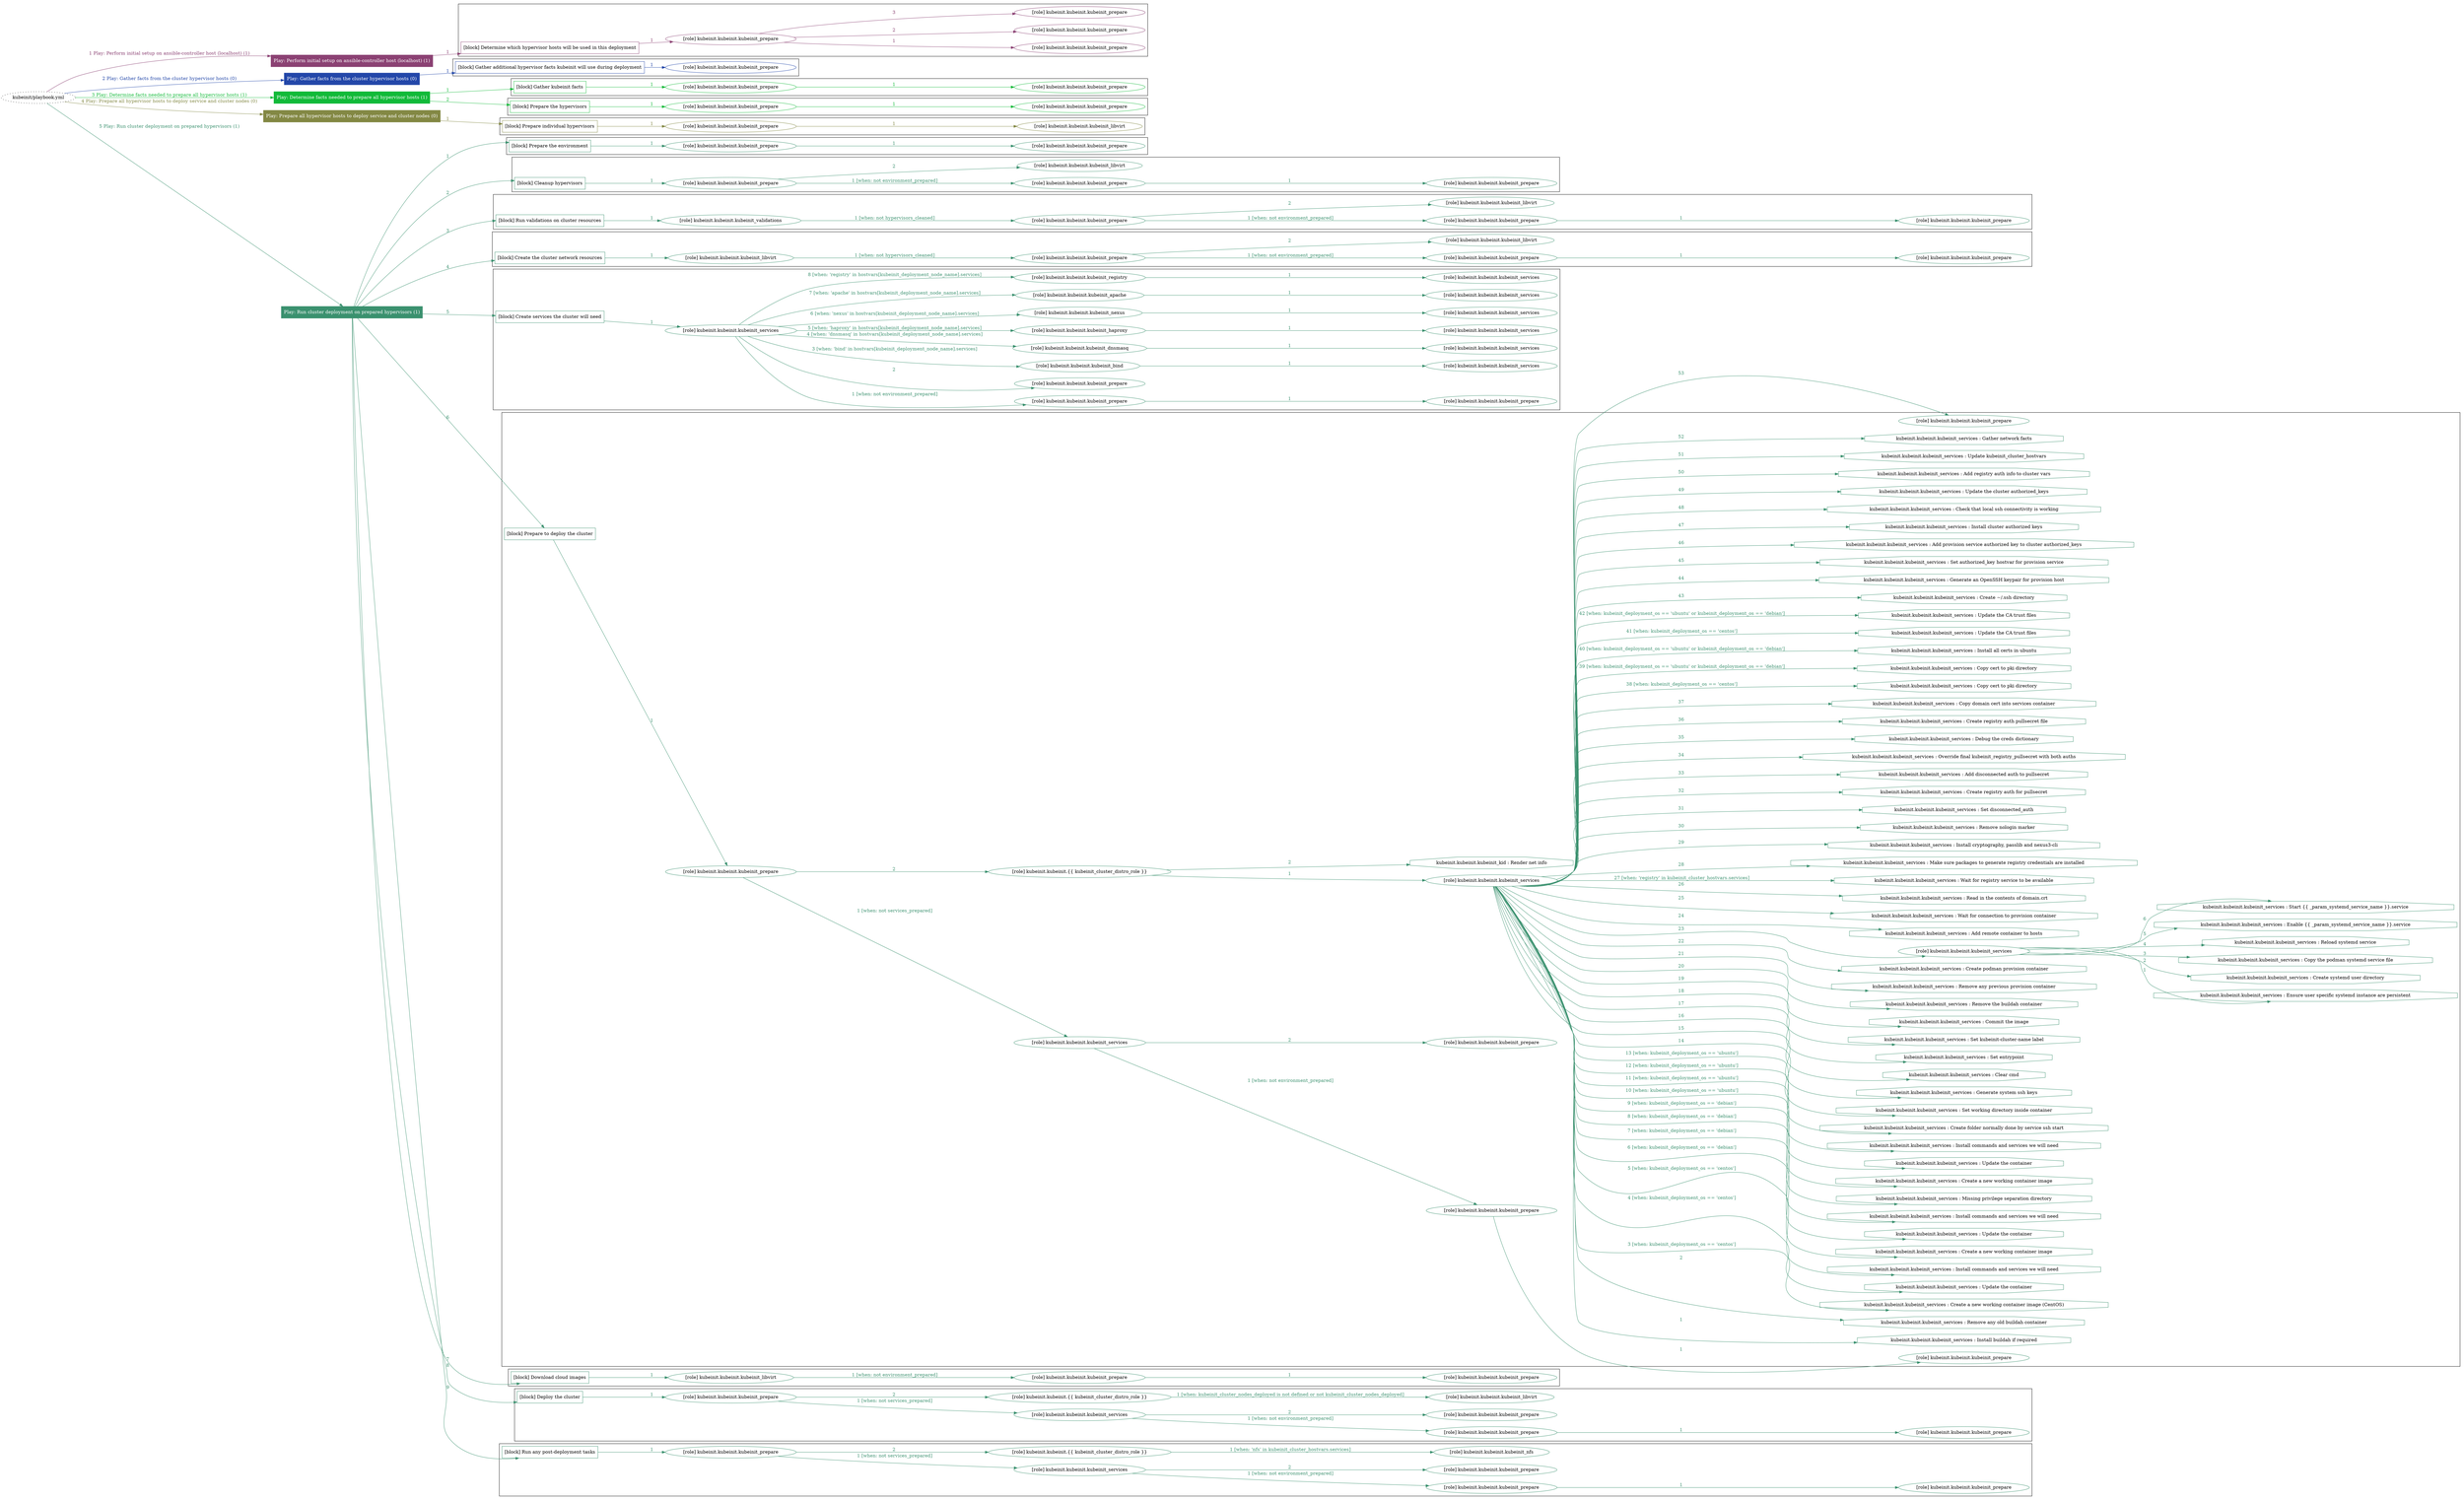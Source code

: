 digraph {
	graph [concentrate=true ordering=in rankdir=LR ratio=fill]
	edge [esep=5 sep=10]
	"kubeinit/playbook.yml" [URL="/home/runner/work/kubeinit/kubeinit/kubeinit/playbook.yml" id=playbook_7268c1cb style=dotted]
	"kubeinit/playbook.yml" -> play_e027bcaa [label="1 Play: Perform initial setup on ansible-controller host (localhost) (1)" color="#8b4173" fontcolor="#8b4173" id=edge_playbook_7268c1cb_play_e027bcaa labeltooltip="1 Play: Perform initial setup on ansible-controller host (localhost) (1)" tooltip="1 Play: Perform initial setup on ansible-controller host (localhost) (1)"]
	subgraph "Play: Perform initial setup on ansible-controller host (localhost) (1)" {
		play_e027bcaa [label="Play: Perform initial setup on ansible-controller host (localhost) (1)" URL="/home/runner/work/kubeinit/kubeinit/kubeinit/playbook.yml" color="#8b4173" fontcolor="#ffffff" id=play_e027bcaa shape=box style=filled tooltip=localhost]
		play_e027bcaa -> block_55c37c75 [label=1 color="#8b4173" fontcolor="#8b4173" id=edge_1_play_e027bcaa_block_55c37c75 labeltooltip=1 tooltip=1]
		subgraph cluster_block_55c37c75 {
			block_55c37c75 [label="[block] Determine which hypervisor hosts will be used in this deployment" URL="/home/runner/work/kubeinit/kubeinit/kubeinit/playbook.yml" color="#8b4173" id=block_55c37c75 labeltooltip="Determine which hypervisor hosts will be used in this deployment" shape=box tooltip="Determine which hypervisor hosts will be used in this deployment"]
			block_55c37c75 -> role_20c63021 [label="1 " color="#8b4173" fontcolor="#8b4173" id=edge_1_block_55c37c75_role_20c63021 labeltooltip="1 " tooltip="1 "]
			subgraph "kubeinit.kubeinit.kubeinit_prepare" {
				role_20c63021 [label="[role] kubeinit.kubeinit.kubeinit_prepare" URL="/home/runner/work/kubeinit/kubeinit/kubeinit/playbook.yml" color="#8b4173" id=role_20c63021 tooltip="kubeinit.kubeinit.kubeinit_prepare"]
				role_20c63021 -> role_2ada6fea [label="1 " color="#8b4173" fontcolor="#8b4173" id=edge_1_role_20c63021_role_2ada6fea labeltooltip="1 " tooltip="1 "]
				subgraph "kubeinit.kubeinit.kubeinit_prepare" {
					role_2ada6fea [label="[role] kubeinit.kubeinit.kubeinit_prepare" URL="/home/runner/.ansible/collections/ansible_collections/kubeinit/kubeinit/roles/kubeinit_prepare/tasks/build_hypervisors_group.yml" color="#8b4173" id=role_2ada6fea tooltip="kubeinit.kubeinit.kubeinit_prepare"]
				}
				role_20c63021 -> role_a6e3d9ae [label="2 " color="#8b4173" fontcolor="#8b4173" id=edge_2_role_20c63021_role_a6e3d9ae labeltooltip="2 " tooltip="2 "]
				subgraph "kubeinit.kubeinit.kubeinit_prepare" {
					role_a6e3d9ae [label="[role] kubeinit.kubeinit.kubeinit_prepare" URL="/home/runner/.ansible/collections/ansible_collections/kubeinit/kubeinit/roles/kubeinit_prepare/tasks/build_hypervisors_group.yml" color="#8b4173" id=role_a6e3d9ae tooltip="kubeinit.kubeinit.kubeinit_prepare"]
				}
				role_20c63021 -> role_a8ff87ab [label="3 " color="#8b4173" fontcolor="#8b4173" id=edge_3_role_20c63021_role_a8ff87ab labeltooltip="3 " tooltip="3 "]
				subgraph "kubeinit.kubeinit.kubeinit_prepare" {
					role_a8ff87ab [label="[role] kubeinit.kubeinit.kubeinit_prepare" URL="/home/runner/.ansible/collections/ansible_collections/kubeinit/kubeinit/roles/kubeinit_prepare/tasks/build_hypervisors_group.yml" color="#8b4173" id=role_a8ff87ab tooltip="kubeinit.kubeinit.kubeinit_prepare"]
				}
			}
		}
	}
	"kubeinit/playbook.yml" -> play_4702fb00 [label="2 Play: Gather facts from the cluster hypervisor hosts (0)" color="#2347a9" fontcolor="#2347a9" id=edge_playbook_7268c1cb_play_4702fb00 labeltooltip="2 Play: Gather facts from the cluster hypervisor hosts (0)" tooltip="2 Play: Gather facts from the cluster hypervisor hosts (0)"]
	subgraph "Play: Gather facts from the cluster hypervisor hosts (0)" {
		play_4702fb00 [label="Play: Gather facts from the cluster hypervisor hosts (0)" URL="/home/runner/work/kubeinit/kubeinit/kubeinit/playbook.yml" color="#2347a9" fontcolor="#ffffff" id=play_4702fb00 shape=box style=filled tooltip="Play: Gather facts from the cluster hypervisor hosts (0)"]
		play_4702fb00 -> block_f352d5f8 [label=1 color="#2347a9" fontcolor="#2347a9" id=edge_1_play_4702fb00_block_f352d5f8 labeltooltip=1 tooltip=1]
		subgraph cluster_block_f352d5f8 {
			block_f352d5f8 [label="[block] Gather additional hypervisor facts kubeinit will use during deployment" URL="/home/runner/work/kubeinit/kubeinit/kubeinit/playbook.yml" color="#2347a9" id=block_f352d5f8 labeltooltip="Gather additional hypervisor facts kubeinit will use during deployment" shape=box tooltip="Gather additional hypervisor facts kubeinit will use during deployment"]
			block_f352d5f8 -> role_de0a7993 [label="1 " color="#2347a9" fontcolor="#2347a9" id=edge_1_block_f352d5f8_role_de0a7993 labeltooltip="1 " tooltip="1 "]
			subgraph "kubeinit.kubeinit.kubeinit_prepare" {
				role_de0a7993 [label="[role] kubeinit.kubeinit.kubeinit_prepare" URL="/home/runner/work/kubeinit/kubeinit/kubeinit/playbook.yml" color="#2347a9" id=role_de0a7993 tooltip="kubeinit.kubeinit.kubeinit_prepare"]
			}
		}
	}
	"kubeinit/playbook.yml" -> play_63b3bddb [label="3 Play: Determine facts needed to prepare all hypervisor hosts (1)" color="#12ba39" fontcolor="#12ba39" id=edge_playbook_7268c1cb_play_63b3bddb labeltooltip="3 Play: Determine facts needed to prepare all hypervisor hosts (1)" tooltip="3 Play: Determine facts needed to prepare all hypervisor hosts (1)"]
	subgraph "Play: Determine facts needed to prepare all hypervisor hosts (1)" {
		play_63b3bddb [label="Play: Determine facts needed to prepare all hypervisor hosts (1)" URL="/home/runner/work/kubeinit/kubeinit/kubeinit/playbook.yml" color="#12ba39" fontcolor="#ffffff" id=play_63b3bddb shape=box style=filled tooltip=localhost]
		play_63b3bddb -> block_66d54f55 [label=1 color="#12ba39" fontcolor="#12ba39" id=edge_1_play_63b3bddb_block_66d54f55 labeltooltip=1 tooltip=1]
		subgraph cluster_block_66d54f55 {
			block_66d54f55 [label="[block] Gather kubeinit facts" URL="/home/runner/work/kubeinit/kubeinit/kubeinit/playbook.yml" color="#12ba39" id=block_66d54f55 labeltooltip="Gather kubeinit facts" shape=box tooltip="Gather kubeinit facts"]
			block_66d54f55 -> role_40665bed [label="1 " color="#12ba39" fontcolor="#12ba39" id=edge_1_block_66d54f55_role_40665bed labeltooltip="1 " tooltip="1 "]
			subgraph "kubeinit.kubeinit.kubeinit_prepare" {
				role_40665bed [label="[role] kubeinit.kubeinit.kubeinit_prepare" URL="/home/runner/work/kubeinit/kubeinit/kubeinit/playbook.yml" color="#12ba39" id=role_40665bed tooltip="kubeinit.kubeinit.kubeinit_prepare"]
				role_40665bed -> role_219e7b9c [label="1 " color="#12ba39" fontcolor="#12ba39" id=edge_1_role_40665bed_role_219e7b9c labeltooltip="1 " tooltip="1 "]
				subgraph "kubeinit.kubeinit.kubeinit_prepare" {
					role_219e7b9c [label="[role] kubeinit.kubeinit.kubeinit_prepare" URL="/home/runner/.ansible/collections/ansible_collections/kubeinit/kubeinit/roles/kubeinit_prepare/tasks/gather_kubeinit_facts.yml" color="#12ba39" id=role_219e7b9c tooltip="kubeinit.kubeinit.kubeinit_prepare"]
				}
			}
		}
		play_63b3bddb -> block_a89346c8 [label=2 color="#12ba39" fontcolor="#12ba39" id=edge_2_play_63b3bddb_block_a89346c8 labeltooltip=2 tooltip=2]
		subgraph cluster_block_a89346c8 {
			block_a89346c8 [label="[block] Prepare the hypervisors" URL="/home/runner/work/kubeinit/kubeinit/kubeinit/playbook.yml" color="#12ba39" id=block_a89346c8 labeltooltip="Prepare the hypervisors" shape=box tooltip="Prepare the hypervisors"]
			block_a89346c8 -> role_924c927a [label="1 " color="#12ba39" fontcolor="#12ba39" id=edge_1_block_a89346c8_role_924c927a labeltooltip="1 " tooltip="1 "]
			subgraph "kubeinit.kubeinit.kubeinit_prepare" {
				role_924c927a [label="[role] kubeinit.kubeinit.kubeinit_prepare" URL="/home/runner/work/kubeinit/kubeinit/kubeinit/playbook.yml" color="#12ba39" id=role_924c927a tooltip="kubeinit.kubeinit.kubeinit_prepare"]
				role_924c927a -> role_942ab599 [label="1 " color="#12ba39" fontcolor="#12ba39" id=edge_1_role_924c927a_role_942ab599 labeltooltip="1 " tooltip="1 "]
				subgraph "kubeinit.kubeinit.kubeinit_prepare" {
					role_942ab599 [label="[role] kubeinit.kubeinit.kubeinit_prepare" URL="/home/runner/.ansible/collections/ansible_collections/kubeinit/kubeinit/roles/kubeinit_prepare/tasks/gather_kubeinit_facts.yml" color="#12ba39" id=role_942ab599 tooltip="kubeinit.kubeinit.kubeinit_prepare"]
				}
			}
		}
	}
	"kubeinit/playbook.yml" -> play_48732566 [label="4 Play: Prepare all hypervisor hosts to deploy service and cluster nodes (0)" color="#838844" fontcolor="#838844" id=edge_playbook_7268c1cb_play_48732566 labeltooltip="4 Play: Prepare all hypervisor hosts to deploy service and cluster nodes (0)" tooltip="4 Play: Prepare all hypervisor hosts to deploy service and cluster nodes (0)"]
	subgraph "Play: Prepare all hypervisor hosts to deploy service and cluster nodes (0)" {
		play_48732566 [label="Play: Prepare all hypervisor hosts to deploy service and cluster nodes (0)" URL="/home/runner/work/kubeinit/kubeinit/kubeinit/playbook.yml" color="#838844" fontcolor="#ffffff" id=play_48732566 shape=box style=filled tooltip="Play: Prepare all hypervisor hosts to deploy service and cluster nodes (0)"]
		play_48732566 -> block_29cac10c [label=1 color="#838844" fontcolor="#838844" id=edge_1_play_48732566_block_29cac10c labeltooltip=1 tooltip=1]
		subgraph cluster_block_29cac10c {
			block_29cac10c [label="[block] Prepare individual hypervisors" URL="/home/runner/work/kubeinit/kubeinit/kubeinit/playbook.yml" color="#838844" id=block_29cac10c labeltooltip="Prepare individual hypervisors" shape=box tooltip="Prepare individual hypervisors"]
			block_29cac10c -> role_08dbbc9b [label="1 " color="#838844" fontcolor="#838844" id=edge_1_block_29cac10c_role_08dbbc9b labeltooltip="1 " tooltip="1 "]
			subgraph "kubeinit.kubeinit.kubeinit_prepare" {
				role_08dbbc9b [label="[role] kubeinit.kubeinit.kubeinit_prepare" URL="/home/runner/work/kubeinit/kubeinit/kubeinit/playbook.yml" color="#838844" id=role_08dbbc9b tooltip="kubeinit.kubeinit.kubeinit_prepare"]
				role_08dbbc9b -> role_d0844c43 [label="1 " color="#838844" fontcolor="#838844" id=edge_1_role_08dbbc9b_role_d0844c43 labeltooltip="1 " tooltip="1 "]
				subgraph "kubeinit.kubeinit.kubeinit_libvirt" {
					role_d0844c43 [label="[role] kubeinit.kubeinit.kubeinit_libvirt" URL="/home/runner/.ansible/collections/ansible_collections/kubeinit/kubeinit/roles/kubeinit_prepare/tasks/prepare_hypervisor.yml" color="#838844" id=role_d0844c43 tooltip="kubeinit.kubeinit.kubeinit_libvirt"]
				}
			}
		}
	}
	"kubeinit/playbook.yml" -> play_d504117c [label="5 Play: Run cluster deployment on prepared hypervisors (1)" color="#3b916f" fontcolor="#3b916f" id=edge_playbook_7268c1cb_play_d504117c labeltooltip="5 Play: Run cluster deployment on prepared hypervisors (1)" tooltip="5 Play: Run cluster deployment on prepared hypervisors (1)"]
	subgraph "Play: Run cluster deployment on prepared hypervisors (1)" {
		play_d504117c [label="Play: Run cluster deployment on prepared hypervisors (1)" URL="/home/runner/work/kubeinit/kubeinit/kubeinit/playbook.yml" color="#3b916f" fontcolor="#ffffff" id=play_d504117c shape=box style=filled tooltip=localhost]
		play_d504117c -> block_bff944e2 [label=1 color="#3b916f" fontcolor="#3b916f" id=edge_1_play_d504117c_block_bff944e2 labeltooltip=1 tooltip=1]
		subgraph cluster_block_bff944e2 {
			block_bff944e2 [label="[block] Prepare the environment" URL="/home/runner/work/kubeinit/kubeinit/kubeinit/playbook.yml" color="#3b916f" id=block_bff944e2 labeltooltip="Prepare the environment" shape=box tooltip="Prepare the environment"]
			block_bff944e2 -> role_f9fbc20f [label="1 " color="#3b916f" fontcolor="#3b916f" id=edge_1_block_bff944e2_role_f9fbc20f labeltooltip="1 " tooltip="1 "]
			subgraph "kubeinit.kubeinit.kubeinit_prepare" {
				role_f9fbc20f [label="[role] kubeinit.kubeinit.kubeinit_prepare" URL="/home/runner/work/kubeinit/kubeinit/kubeinit/playbook.yml" color="#3b916f" id=role_f9fbc20f tooltip="kubeinit.kubeinit.kubeinit_prepare"]
				role_f9fbc20f -> role_543c8ac3 [label="1 " color="#3b916f" fontcolor="#3b916f" id=edge_1_role_f9fbc20f_role_543c8ac3 labeltooltip="1 " tooltip="1 "]
				subgraph "kubeinit.kubeinit.kubeinit_prepare" {
					role_543c8ac3 [label="[role] kubeinit.kubeinit.kubeinit_prepare" URL="/home/runner/.ansible/collections/ansible_collections/kubeinit/kubeinit/roles/kubeinit_prepare/tasks/gather_kubeinit_facts.yml" color="#3b916f" id=role_543c8ac3 tooltip="kubeinit.kubeinit.kubeinit_prepare"]
				}
			}
		}
		play_d504117c -> block_887185ef [label=2 color="#3b916f" fontcolor="#3b916f" id=edge_2_play_d504117c_block_887185ef labeltooltip=2 tooltip=2]
		subgraph cluster_block_887185ef {
			block_887185ef [label="[block] Cleanup hypervisors" URL="/home/runner/work/kubeinit/kubeinit/kubeinit/playbook.yml" color="#3b916f" id=block_887185ef labeltooltip="Cleanup hypervisors" shape=box tooltip="Cleanup hypervisors"]
			block_887185ef -> role_376821fd [label="1 " color="#3b916f" fontcolor="#3b916f" id=edge_1_block_887185ef_role_376821fd labeltooltip="1 " tooltip="1 "]
			subgraph "kubeinit.kubeinit.kubeinit_prepare" {
				role_376821fd [label="[role] kubeinit.kubeinit.kubeinit_prepare" URL="/home/runner/work/kubeinit/kubeinit/kubeinit/playbook.yml" color="#3b916f" id=role_376821fd tooltip="kubeinit.kubeinit.kubeinit_prepare"]
				role_376821fd -> role_d40f8143 [label="1 [when: not environment_prepared]" color="#3b916f" fontcolor="#3b916f" id=edge_1_role_376821fd_role_d40f8143 labeltooltip="1 [when: not environment_prepared]" tooltip="1 [when: not environment_prepared]"]
				subgraph "kubeinit.kubeinit.kubeinit_prepare" {
					role_d40f8143 [label="[role] kubeinit.kubeinit.kubeinit_prepare" URL="/home/runner/.ansible/collections/ansible_collections/kubeinit/kubeinit/roles/kubeinit_prepare/tasks/cleanup_hypervisors.yml" color="#3b916f" id=role_d40f8143 tooltip="kubeinit.kubeinit.kubeinit_prepare"]
					role_d40f8143 -> role_6eb57e66 [label="1 " color="#3b916f" fontcolor="#3b916f" id=edge_1_role_d40f8143_role_6eb57e66 labeltooltip="1 " tooltip="1 "]
					subgraph "kubeinit.kubeinit.kubeinit_prepare" {
						role_6eb57e66 [label="[role] kubeinit.kubeinit.kubeinit_prepare" URL="/home/runner/.ansible/collections/ansible_collections/kubeinit/kubeinit/roles/kubeinit_prepare/tasks/gather_kubeinit_facts.yml" color="#3b916f" id=role_6eb57e66 tooltip="kubeinit.kubeinit.kubeinit_prepare"]
					}
				}
				role_376821fd -> role_4b38f9a8 [label="2 " color="#3b916f" fontcolor="#3b916f" id=edge_2_role_376821fd_role_4b38f9a8 labeltooltip="2 " tooltip="2 "]
				subgraph "kubeinit.kubeinit.kubeinit_libvirt" {
					role_4b38f9a8 [label="[role] kubeinit.kubeinit.kubeinit_libvirt" URL="/home/runner/.ansible/collections/ansible_collections/kubeinit/kubeinit/roles/kubeinit_prepare/tasks/cleanup_hypervisors.yml" color="#3b916f" id=role_4b38f9a8 tooltip="kubeinit.kubeinit.kubeinit_libvirt"]
				}
			}
		}
		play_d504117c -> block_fb1d0998 [label=3 color="#3b916f" fontcolor="#3b916f" id=edge_3_play_d504117c_block_fb1d0998 labeltooltip=3 tooltip=3]
		subgraph cluster_block_fb1d0998 {
			block_fb1d0998 [label="[block] Run validations on cluster resources" URL="/home/runner/work/kubeinit/kubeinit/kubeinit/playbook.yml" color="#3b916f" id=block_fb1d0998 labeltooltip="Run validations on cluster resources" shape=box tooltip="Run validations on cluster resources"]
			block_fb1d0998 -> role_25ecdef7 [label="1 " color="#3b916f" fontcolor="#3b916f" id=edge_1_block_fb1d0998_role_25ecdef7 labeltooltip="1 " tooltip="1 "]
			subgraph "kubeinit.kubeinit.kubeinit_validations" {
				role_25ecdef7 [label="[role] kubeinit.kubeinit.kubeinit_validations" URL="/home/runner/work/kubeinit/kubeinit/kubeinit/playbook.yml" color="#3b916f" id=role_25ecdef7 tooltip="kubeinit.kubeinit.kubeinit_validations"]
				role_25ecdef7 -> role_190d9676 [label="1 [when: not hypervisors_cleaned]" color="#3b916f" fontcolor="#3b916f" id=edge_1_role_25ecdef7_role_190d9676 labeltooltip="1 [when: not hypervisors_cleaned]" tooltip="1 [when: not hypervisors_cleaned]"]
				subgraph "kubeinit.kubeinit.kubeinit_prepare" {
					role_190d9676 [label="[role] kubeinit.kubeinit.kubeinit_prepare" URL="/home/runner/.ansible/collections/ansible_collections/kubeinit/kubeinit/roles/kubeinit_validations/tasks/main.yml" color="#3b916f" id=role_190d9676 tooltip="kubeinit.kubeinit.kubeinit_prepare"]
					role_190d9676 -> role_3539381d [label="1 [when: not environment_prepared]" color="#3b916f" fontcolor="#3b916f" id=edge_1_role_190d9676_role_3539381d labeltooltip="1 [when: not environment_prepared]" tooltip="1 [when: not environment_prepared]"]
					subgraph "kubeinit.kubeinit.kubeinit_prepare" {
						role_3539381d [label="[role] kubeinit.kubeinit.kubeinit_prepare" URL="/home/runner/.ansible/collections/ansible_collections/kubeinit/kubeinit/roles/kubeinit_prepare/tasks/cleanup_hypervisors.yml" color="#3b916f" id=role_3539381d tooltip="kubeinit.kubeinit.kubeinit_prepare"]
						role_3539381d -> role_c776bc01 [label="1 " color="#3b916f" fontcolor="#3b916f" id=edge_1_role_3539381d_role_c776bc01 labeltooltip="1 " tooltip="1 "]
						subgraph "kubeinit.kubeinit.kubeinit_prepare" {
							role_c776bc01 [label="[role] kubeinit.kubeinit.kubeinit_prepare" URL="/home/runner/.ansible/collections/ansible_collections/kubeinit/kubeinit/roles/kubeinit_prepare/tasks/gather_kubeinit_facts.yml" color="#3b916f" id=role_c776bc01 tooltip="kubeinit.kubeinit.kubeinit_prepare"]
						}
					}
					role_190d9676 -> role_6e568ef6 [label="2 " color="#3b916f" fontcolor="#3b916f" id=edge_2_role_190d9676_role_6e568ef6 labeltooltip="2 " tooltip="2 "]
					subgraph "kubeinit.kubeinit.kubeinit_libvirt" {
						role_6e568ef6 [label="[role] kubeinit.kubeinit.kubeinit_libvirt" URL="/home/runner/.ansible/collections/ansible_collections/kubeinit/kubeinit/roles/kubeinit_prepare/tasks/cleanup_hypervisors.yml" color="#3b916f" id=role_6e568ef6 tooltip="kubeinit.kubeinit.kubeinit_libvirt"]
					}
				}
			}
		}
		play_d504117c -> block_f20fc9c2 [label=4 color="#3b916f" fontcolor="#3b916f" id=edge_4_play_d504117c_block_f20fc9c2 labeltooltip=4 tooltip=4]
		subgraph cluster_block_f20fc9c2 {
			block_f20fc9c2 [label="[block] Create the cluster network resources" URL="/home/runner/work/kubeinit/kubeinit/kubeinit/playbook.yml" color="#3b916f" id=block_f20fc9c2 labeltooltip="Create the cluster network resources" shape=box tooltip="Create the cluster network resources"]
			block_f20fc9c2 -> role_ecbdf7a9 [label="1 " color="#3b916f" fontcolor="#3b916f" id=edge_1_block_f20fc9c2_role_ecbdf7a9 labeltooltip="1 " tooltip="1 "]
			subgraph "kubeinit.kubeinit.kubeinit_libvirt" {
				role_ecbdf7a9 [label="[role] kubeinit.kubeinit.kubeinit_libvirt" URL="/home/runner/work/kubeinit/kubeinit/kubeinit/playbook.yml" color="#3b916f" id=role_ecbdf7a9 tooltip="kubeinit.kubeinit.kubeinit_libvirt"]
				role_ecbdf7a9 -> role_f8dd1eb1 [label="1 [when: not hypervisors_cleaned]" color="#3b916f" fontcolor="#3b916f" id=edge_1_role_ecbdf7a9_role_f8dd1eb1 labeltooltip="1 [when: not hypervisors_cleaned]" tooltip="1 [when: not hypervisors_cleaned]"]
				subgraph "kubeinit.kubeinit.kubeinit_prepare" {
					role_f8dd1eb1 [label="[role] kubeinit.kubeinit.kubeinit_prepare" URL="/home/runner/.ansible/collections/ansible_collections/kubeinit/kubeinit/roles/kubeinit_libvirt/tasks/create_network.yml" color="#3b916f" id=role_f8dd1eb1 tooltip="kubeinit.kubeinit.kubeinit_prepare"]
					role_f8dd1eb1 -> role_9a894d2b [label="1 [when: not environment_prepared]" color="#3b916f" fontcolor="#3b916f" id=edge_1_role_f8dd1eb1_role_9a894d2b labeltooltip="1 [when: not environment_prepared]" tooltip="1 [when: not environment_prepared]"]
					subgraph "kubeinit.kubeinit.kubeinit_prepare" {
						role_9a894d2b [label="[role] kubeinit.kubeinit.kubeinit_prepare" URL="/home/runner/.ansible/collections/ansible_collections/kubeinit/kubeinit/roles/kubeinit_prepare/tasks/cleanup_hypervisors.yml" color="#3b916f" id=role_9a894d2b tooltip="kubeinit.kubeinit.kubeinit_prepare"]
						role_9a894d2b -> role_e69ee613 [label="1 " color="#3b916f" fontcolor="#3b916f" id=edge_1_role_9a894d2b_role_e69ee613 labeltooltip="1 " tooltip="1 "]
						subgraph "kubeinit.kubeinit.kubeinit_prepare" {
							role_e69ee613 [label="[role] kubeinit.kubeinit.kubeinit_prepare" URL="/home/runner/.ansible/collections/ansible_collections/kubeinit/kubeinit/roles/kubeinit_prepare/tasks/gather_kubeinit_facts.yml" color="#3b916f" id=role_e69ee613 tooltip="kubeinit.kubeinit.kubeinit_prepare"]
						}
					}
					role_f8dd1eb1 -> role_bcf41a69 [label="2 " color="#3b916f" fontcolor="#3b916f" id=edge_2_role_f8dd1eb1_role_bcf41a69 labeltooltip="2 " tooltip="2 "]
					subgraph "kubeinit.kubeinit.kubeinit_libvirt" {
						role_bcf41a69 [label="[role] kubeinit.kubeinit.kubeinit_libvirt" URL="/home/runner/.ansible/collections/ansible_collections/kubeinit/kubeinit/roles/kubeinit_prepare/tasks/cleanup_hypervisors.yml" color="#3b916f" id=role_bcf41a69 tooltip="kubeinit.kubeinit.kubeinit_libvirt"]
					}
				}
			}
		}
		play_d504117c -> block_05461bd6 [label=5 color="#3b916f" fontcolor="#3b916f" id=edge_5_play_d504117c_block_05461bd6 labeltooltip=5 tooltip=5]
		subgraph cluster_block_05461bd6 {
			block_05461bd6 [label="[block] Create services the cluster will need" URL="/home/runner/work/kubeinit/kubeinit/kubeinit/playbook.yml" color="#3b916f" id=block_05461bd6 labeltooltip="Create services the cluster will need" shape=box tooltip="Create services the cluster will need"]
			block_05461bd6 -> role_f4123645 [label="1 " color="#3b916f" fontcolor="#3b916f" id=edge_1_block_05461bd6_role_f4123645 labeltooltip="1 " tooltip="1 "]
			subgraph "kubeinit.kubeinit.kubeinit_services" {
				role_f4123645 [label="[role] kubeinit.kubeinit.kubeinit_services" URL="/home/runner/work/kubeinit/kubeinit/kubeinit/playbook.yml" color="#3b916f" id=role_f4123645 tooltip="kubeinit.kubeinit.kubeinit_services"]
				role_f4123645 -> role_de1b5d50 [label="1 [when: not environment_prepared]" color="#3b916f" fontcolor="#3b916f" id=edge_1_role_f4123645_role_de1b5d50 labeltooltip="1 [when: not environment_prepared]" tooltip="1 [when: not environment_prepared]"]
				subgraph "kubeinit.kubeinit.kubeinit_prepare" {
					role_de1b5d50 [label="[role] kubeinit.kubeinit.kubeinit_prepare" URL="/home/runner/.ansible/collections/ansible_collections/kubeinit/kubeinit/roles/kubeinit_services/tasks/main.yml" color="#3b916f" id=role_de1b5d50 tooltip="kubeinit.kubeinit.kubeinit_prepare"]
					role_de1b5d50 -> role_c666ad72 [label="1 " color="#3b916f" fontcolor="#3b916f" id=edge_1_role_de1b5d50_role_c666ad72 labeltooltip="1 " tooltip="1 "]
					subgraph "kubeinit.kubeinit.kubeinit_prepare" {
						role_c666ad72 [label="[role] kubeinit.kubeinit.kubeinit_prepare" URL="/home/runner/.ansible/collections/ansible_collections/kubeinit/kubeinit/roles/kubeinit_prepare/tasks/gather_kubeinit_facts.yml" color="#3b916f" id=role_c666ad72 tooltip="kubeinit.kubeinit.kubeinit_prepare"]
					}
				}
				role_f4123645 -> role_661f9788 [label="2 " color="#3b916f" fontcolor="#3b916f" id=edge_2_role_f4123645_role_661f9788 labeltooltip="2 " tooltip="2 "]
				subgraph "kubeinit.kubeinit.kubeinit_prepare" {
					role_661f9788 [label="[role] kubeinit.kubeinit.kubeinit_prepare" URL="/home/runner/.ansible/collections/ansible_collections/kubeinit/kubeinit/roles/kubeinit_services/tasks/00_create_service_pod.yml" color="#3b916f" id=role_661f9788 tooltip="kubeinit.kubeinit.kubeinit_prepare"]
				}
				role_f4123645 -> role_13ec471a [label="3 [when: 'bind' in hostvars[kubeinit_deployment_node_name].services]" color="#3b916f" fontcolor="#3b916f" id=edge_3_role_f4123645_role_13ec471a labeltooltip="3 [when: 'bind' in hostvars[kubeinit_deployment_node_name].services]" tooltip="3 [when: 'bind' in hostvars[kubeinit_deployment_node_name].services]"]
				subgraph "kubeinit.kubeinit.kubeinit_bind" {
					role_13ec471a [label="[role] kubeinit.kubeinit.kubeinit_bind" URL="/home/runner/.ansible/collections/ansible_collections/kubeinit/kubeinit/roles/kubeinit_services/tasks/start_services_containers.yml" color="#3b916f" id=role_13ec471a tooltip="kubeinit.kubeinit.kubeinit_bind"]
					role_13ec471a -> role_9623740b [label="1 " color="#3b916f" fontcolor="#3b916f" id=edge_1_role_13ec471a_role_9623740b labeltooltip="1 " tooltip="1 "]
					subgraph "kubeinit.kubeinit.kubeinit_services" {
						role_9623740b [label="[role] kubeinit.kubeinit.kubeinit_services" URL="/home/runner/.ansible/collections/ansible_collections/kubeinit/kubeinit/roles/kubeinit_bind/tasks/main.yml" color="#3b916f" id=role_9623740b tooltip="kubeinit.kubeinit.kubeinit_services"]
					}
				}
				role_f4123645 -> role_59e9abf1 [label="4 [when: 'dnsmasq' in hostvars[kubeinit_deployment_node_name].services]" color="#3b916f" fontcolor="#3b916f" id=edge_4_role_f4123645_role_59e9abf1 labeltooltip="4 [when: 'dnsmasq' in hostvars[kubeinit_deployment_node_name].services]" tooltip="4 [when: 'dnsmasq' in hostvars[kubeinit_deployment_node_name].services]"]
				subgraph "kubeinit.kubeinit.kubeinit_dnsmasq" {
					role_59e9abf1 [label="[role] kubeinit.kubeinit.kubeinit_dnsmasq" URL="/home/runner/.ansible/collections/ansible_collections/kubeinit/kubeinit/roles/kubeinit_services/tasks/start_services_containers.yml" color="#3b916f" id=role_59e9abf1 tooltip="kubeinit.kubeinit.kubeinit_dnsmasq"]
					role_59e9abf1 -> role_81f822a5 [label="1 " color="#3b916f" fontcolor="#3b916f" id=edge_1_role_59e9abf1_role_81f822a5 labeltooltip="1 " tooltip="1 "]
					subgraph "kubeinit.kubeinit.kubeinit_services" {
						role_81f822a5 [label="[role] kubeinit.kubeinit.kubeinit_services" URL="/home/runner/.ansible/collections/ansible_collections/kubeinit/kubeinit/roles/kubeinit_dnsmasq/tasks/main.yml" color="#3b916f" id=role_81f822a5 tooltip="kubeinit.kubeinit.kubeinit_services"]
					}
				}
				role_f4123645 -> role_f77f2cff [label="5 [when: 'haproxy' in hostvars[kubeinit_deployment_node_name].services]" color="#3b916f" fontcolor="#3b916f" id=edge_5_role_f4123645_role_f77f2cff labeltooltip="5 [when: 'haproxy' in hostvars[kubeinit_deployment_node_name].services]" tooltip="5 [when: 'haproxy' in hostvars[kubeinit_deployment_node_name].services]"]
				subgraph "kubeinit.kubeinit.kubeinit_haproxy" {
					role_f77f2cff [label="[role] kubeinit.kubeinit.kubeinit_haproxy" URL="/home/runner/.ansible/collections/ansible_collections/kubeinit/kubeinit/roles/kubeinit_services/tasks/start_services_containers.yml" color="#3b916f" id=role_f77f2cff tooltip="kubeinit.kubeinit.kubeinit_haproxy"]
					role_f77f2cff -> role_55919a54 [label="1 " color="#3b916f" fontcolor="#3b916f" id=edge_1_role_f77f2cff_role_55919a54 labeltooltip="1 " tooltip="1 "]
					subgraph "kubeinit.kubeinit.kubeinit_services" {
						role_55919a54 [label="[role] kubeinit.kubeinit.kubeinit_services" URL="/home/runner/.ansible/collections/ansible_collections/kubeinit/kubeinit/roles/kubeinit_haproxy/tasks/main.yml" color="#3b916f" id=role_55919a54 tooltip="kubeinit.kubeinit.kubeinit_services"]
					}
				}
				role_f4123645 -> role_7f8b3d99 [label="6 [when: 'nexus' in hostvars[kubeinit_deployment_node_name].services]" color="#3b916f" fontcolor="#3b916f" id=edge_6_role_f4123645_role_7f8b3d99 labeltooltip="6 [when: 'nexus' in hostvars[kubeinit_deployment_node_name].services]" tooltip="6 [when: 'nexus' in hostvars[kubeinit_deployment_node_name].services]"]
				subgraph "kubeinit.kubeinit.kubeinit_nexus" {
					role_7f8b3d99 [label="[role] kubeinit.kubeinit.kubeinit_nexus" URL="/home/runner/.ansible/collections/ansible_collections/kubeinit/kubeinit/roles/kubeinit_services/tasks/start_services_containers.yml" color="#3b916f" id=role_7f8b3d99 tooltip="kubeinit.kubeinit.kubeinit_nexus"]
					role_7f8b3d99 -> role_44b8a966 [label="1 " color="#3b916f" fontcolor="#3b916f" id=edge_1_role_7f8b3d99_role_44b8a966 labeltooltip="1 " tooltip="1 "]
					subgraph "kubeinit.kubeinit.kubeinit_services" {
						role_44b8a966 [label="[role] kubeinit.kubeinit.kubeinit_services" URL="/home/runner/.ansible/collections/ansible_collections/kubeinit/kubeinit/roles/kubeinit_nexus/tasks/main.yml" color="#3b916f" id=role_44b8a966 tooltip="kubeinit.kubeinit.kubeinit_services"]
					}
				}
				role_f4123645 -> role_209345ae [label="7 [when: 'apache' in hostvars[kubeinit_deployment_node_name].services]" color="#3b916f" fontcolor="#3b916f" id=edge_7_role_f4123645_role_209345ae labeltooltip="7 [when: 'apache' in hostvars[kubeinit_deployment_node_name].services]" tooltip="7 [when: 'apache' in hostvars[kubeinit_deployment_node_name].services]"]
				subgraph "kubeinit.kubeinit.kubeinit_apache" {
					role_209345ae [label="[role] kubeinit.kubeinit.kubeinit_apache" URL="/home/runner/.ansible/collections/ansible_collections/kubeinit/kubeinit/roles/kubeinit_services/tasks/start_services_containers.yml" color="#3b916f" id=role_209345ae tooltip="kubeinit.kubeinit.kubeinit_apache"]
					role_209345ae -> role_1d98e47e [label="1 " color="#3b916f" fontcolor="#3b916f" id=edge_1_role_209345ae_role_1d98e47e labeltooltip="1 " tooltip="1 "]
					subgraph "kubeinit.kubeinit.kubeinit_services" {
						role_1d98e47e [label="[role] kubeinit.kubeinit.kubeinit_services" URL="/home/runner/.ansible/collections/ansible_collections/kubeinit/kubeinit/roles/kubeinit_apache/tasks/main.yml" color="#3b916f" id=role_1d98e47e tooltip="kubeinit.kubeinit.kubeinit_services"]
					}
				}
				role_f4123645 -> role_b3728eec [label="8 [when: 'registry' in hostvars[kubeinit_deployment_node_name].services]" color="#3b916f" fontcolor="#3b916f" id=edge_8_role_f4123645_role_b3728eec labeltooltip="8 [when: 'registry' in hostvars[kubeinit_deployment_node_name].services]" tooltip="8 [when: 'registry' in hostvars[kubeinit_deployment_node_name].services]"]
				subgraph "kubeinit.kubeinit.kubeinit_registry" {
					role_b3728eec [label="[role] kubeinit.kubeinit.kubeinit_registry" URL="/home/runner/.ansible/collections/ansible_collections/kubeinit/kubeinit/roles/kubeinit_services/tasks/start_services_containers.yml" color="#3b916f" id=role_b3728eec tooltip="kubeinit.kubeinit.kubeinit_registry"]
					role_b3728eec -> role_493fcc24 [label="1 " color="#3b916f" fontcolor="#3b916f" id=edge_1_role_b3728eec_role_493fcc24 labeltooltip="1 " tooltip="1 "]
					subgraph "kubeinit.kubeinit.kubeinit_services" {
						role_493fcc24 [label="[role] kubeinit.kubeinit.kubeinit_services" URL="/home/runner/.ansible/collections/ansible_collections/kubeinit/kubeinit/roles/kubeinit_registry/tasks/main.yml" color="#3b916f" id=role_493fcc24 tooltip="kubeinit.kubeinit.kubeinit_services"]
					}
				}
			}
		}
		play_d504117c -> block_272326b7 [label=6 color="#3b916f" fontcolor="#3b916f" id=edge_6_play_d504117c_block_272326b7 labeltooltip=6 tooltip=6]
		subgraph cluster_block_272326b7 {
			block_272326b7 [label="[block] Prepare to deploy the cluster" URL="/home/runner/work/kubeinit/kubeinit/kubeinit/playbook.yml" color="#3b916f" id=block_272326b7 labeltooltip="Prepare to deploy the cluster" shape=box tooltip="Prepare to deploy the cluster"]
			block_272326b7 -> role_7caaad23 [label="1 " color="#3b916f" fontcolor="#3b916f" id=edge_1_block_272326b7_role_7caaad23 labeltooltip="1 " tooltip="1 "]
			subgraph "kubeinit.kubeinit.kubeinit_prepare" {
				role_7caaad23 [label="[role] kubeinit.kubeinit.kubeinit_prepare" URL="/home/runner/work/kubeinit/kubeinit/kubeinit/playbook.yml" color="#3b916f" id=role_7caaad23 tooltip="kubeinit.kubeinit.kubeinit_prepare"]
				role_7caaad23 -> role_8a2d1563 [label="1 [when: not services_prepared]" color="#3b916f" fontcolor="#3b916f" id=edge_1_role_7caaad23_role_8a2d1563 labeltooltip="1 [when: not services_prepared]" tooltip="1 [when: not services_prepared]"]
				subgraph "kubeinit.kubeinit.kubeinit_services" {
					role_8a2d1563 [label="[role] kubeinit.kubeinit.kubeinit_services" URL="/home/runner/.ansible/collections/ansible_collections/kubeinit/kubeinit/roles/kubeinit_prepare/tasks/prepare_cluster.yml" color="#3b916f" id=role_8a2d1563 tooltip="kubeinit.kubeinit.kubeinit_services"]
					role_8a2d1563 -> role_4e38c42f [label="1 [when: not environment_prepared]" color="#3b916f" fontcolor="#3b916f" id=edge_1_role_8a2d1563_role_4e38c42f labeltooltip="1 [when: not environment_prepared]" tooltip="1 [when: not environment_prepared]"]
					subgraph "kubeinit.kubeinit.kubeinit_prepare" {
						role_4e38c42f [label="[role] kubeinit.kubeinit.kubeinit_prepare" URL="/home/runner/.ansible/collections/ansible_collections/kubeinit/kubeinit/roles/kubeinit_services/tasks/prepare_services.yml" color="#3b916f" id=role_4e38c42f tooltip="kubeinit.kubeinit.kubeinit_prepare"]
						role_4e38c42f -> role_24e62abc [label="1 " color="#3b916f" fontcolor="#3b916f" id=edge_1_role_4e38c42f_role_24e62abc labeltooltip="1 " tooltip="1 "]
						subgraph "kubeinit.kubeinit.kubeinit_prepare" {
							role_24e62abc [label="[role] kubeinit.kubeinit.kubeinit_prepare" URL="/home/runner/.ansible/collections/ansible_collections/kubeinit/kubeinit/roles/kubeinit_prepare/tasks/gather_kubeinit_facts.yml" color="#3b916f" id=role_24e62abc tooltip="kubeinit.kubeinit.kubeinit_prepare"]
						}
					}
					role_8a2d1563 -> role_a7d5aa90 [label="2 " color="#3b916f" fontcolor="#3b916f" id=edge_2_role_8a2d1563_role_a7d5aa90 labeltooltip="2 " tooltip="2 "]
					subgraph "kubeinit.kubeinit.kubeinit_prepare" {
						role_a7d5aa90 [label="[role] kubeinit.kubeinit.kubeinit_prepare" URL="/home/runner/.ansible/collections/ansible_collections/kubeinit/kubeinit/roles/kubeinit_services/tasks/prepare_services.yml" color="#3b916f" id=role_a7d5aa90 tooltip="kubeinit.kubeinit.kubeinit_prepare"]
					}
				}
				role_7caaad23 -> role_9b17f30c [label="2 " color="#3b916f" fontcolor="#3b916f" id=edge_2_role_7caaad23_role_9b17f30c labeltooltip="2 " tooltip="2 "]
				subgraph "kubeinit.kubeinit.{{ kubeinit_cluster_distro_role }}" {
					role_9b17f30c [label="[role] kubeinit.kubeinit.{{ kubeinit_cluster_distro_role }}" URL="/home/runner/.ansible/collections/ansible_collections/kubeinit/kubeinit/roles/kubeinit_prepare/tasks/prepare_cluster.yml" color="#3b916f" id=role_9b17f30c tooltip="kubeinit.kubeinit.{{ kubeinit_cluster_distro_role }}"]
					role_9b17f30c -> role_6efdd48d [label="1 " color="#3b916f" fontcolor="#3b916f" id=edge_1_role_9b17f30c_role_6efdd48d labeltooltip="1 " tooltip="1 "]
					subgraph "kubeinit.kubeinit.kubeinit_services" {
						role_6efdd48d [label="[role] kubeinit.kubeinit.kubeinit_services" URL="/home/runner/.ansible/collections/ansible_collections/kubeinit/kubeinit/roles/kubeinit_kid/tasks/prepare_cluster.yml" color="#3b916f" id=role_6efdd48d tooltip="kubeinit.kubeinit.kubeinit_services"]
						task_27bbe2c6 [label="kubeinit.kubeinit.kubeinit_services : Install buildah if required" URL="/home/runner/.ansible/collections/ansible_collections/kubeinit/kubeinit/roles/kubeinit_services/tasks/create_provision_container.yml" color="#3b916f" id=task_27bbe2c6 shape=octagon tooltip="kubeinit.kubeinit.kubeinit_services : Install buildah if required"]
						role_6efdd48d -> task_27bbe2c6 [label="1 " color="#3b916f" fontcolor="#3b916f" id=edge_1_role_6efdd48d_task_27bbe2c6 labeltooltip="1 " tooltip="1 "]
						task_1de146f9 [label="kubeinit.kubeinit.kubeinit_services : Remove any old buildah container" URL="/home/runner/.ansible/collections/ansible_collections/kubeinit/kubeinit/roles/kubeinit_services/tasks/create_provision_container.yml" color="#3b916f" id=task_1de146f9 shape=octagon tooltip="kubeinit.kubeinit.kubeinit_services : Remove any old buildah container"]
						role_6efdd48d -> task_1de146f9 [label="2 " color="#3b916f" fontcolor="#3b916f" id=edge_2_role_6efdd48d_task_1de146f9 labeltooltip="2 " tooltip="2 "]
						task_ce042cfb [label="kubeinit.kubeinit.kubeinit_services : Create a new working container image (CentOS)" URL="/home/runner/.ansible/collections/ansible_collections/kubeinit/kubeinit/roles/kubeinit_services/tasks/create_provision_container.yml" color="#3b916f" id=task_ce042cfb shape=octagon tooltip="kubeinit.kubeinit.kubeinit_services : Create a new working container image (CentOS)"]
						role_6efdd48d -> task_ce042cfb [label="3 [when: kubeinit_deployment_os == 'centos']" color="#3b916f" fontcolor="#3b916f" id=edge_3_role_6efdd48d_task_ce042cfb labeltooltip="3 [when: kubeinit_deployment_os == 'centos']" tooltip="3 [when: kubeinit_deployment_os == 'centos']"]
						task_40a954af [label="kubeinit.kubeinit.kubeinit_services : Update the container" URL="/home/runner/.ansible/collections/ansible_collections/kubeinit/kubeinit/roles/kubeinit_services/tasks/create_provision_container.yml" color="#3b916f" id=task_40a954af shape=octagon tooltip="kubeinit.kubeinit.kubeinit_services : Update the container"]
						role_6efdd48d -> task_40a954af [label="4 [when: kubeinit_deployment_os == 'centos']" color="#3b916f" fontcolor="#3b916f" id=edge_4_role_6efdd48d_task_40a954af labeltooltip="4 [when: kubeinit_deployment_os == 'centos']" tooltip="4 [when: kubeinit_deployment_os == 'centos']"]
						task_aa92b6e8 [label="kubeinit.kubeinit.kubeinit_services : Install commands and services we will need" URL="/home/runner/.ansible/collections/ansible_collections/kubeinit/kubeinit/roles/kubeinit_services/tasks/create_provision_container.yml" color="#3b916f" id=task_aa92b6e8 shape=octagon tooltip="kubeinit.kubeinit.kubeinit_services : Install commands and services we will need"]
						role_6efdd48d -> task_aa92b6e8 [label="5 [when: kubeinit_deployment_os == 'centos']" color="#3b916f" fontcolor="#3b916f" id=edge_5_role_6efdd48d_task_aa92b6e8 labeltooltip="5 [when: kubeinit_deployment_os == 'centos']" tooltip="5 [when: kubeinit_deployment_os == 'centos']"]
						task_cff89c23 [label="kubeinit.kubeinit.kubeinit_services : Create a new working container image" URL="/home/runner/.ansible/collections/ansible_collections/kubeinit/kubeinit/roles/kubeinit_services/tasks/create_provision_container.yml" color="#3b916f" id=task_cff89c23 shape=octagon tooltip="kubeinit.kubeinit.kubeinit_services : Create a new working container image"]
						role_6efdd48d -> task_cff89c23 [label="6 [when: kubeinit_deployment_os == 'debian']" color="#3b916f" fontcolor="#3b916f" id=edge_6_role_6efdd48d_task_cff89c23 labeltooltip="6 [when: kubeinit_deployment_os == 'debian']" tooltip="6 [when: kubeinit_deployment_os == 'debian']"]
						task_efd2d14f [label="kubeinit.kubeinit.kubeinit_services : Update the container" URL="/home/runner/.ansible/collections/ansible_collections/kubeinit/kubeinit/roles/kubeinit_services/tasks/create_provision_container.yml" color="#3b916f" id=task_efd2d14f shape=octagon tooltip="kubeinit.kubeinit.kubeinit_services : Update the container"]
						role_6efdd48d -> task_efd2d14f [label="7 [when: kubeinit_deployment_os == 'debian']" color="#3b916f" fontcolor="#3b916f" id=edge_7_role_6efdd48d_task_efd2d14f labeltooltip="7 [when: kubeinit_deployment_os == 'debian']" tooltip="7 [when: kubeinit_deployment_os == 'debian']"]
						task_77602f7f [label="kubeinit.kubeinit.kubeinit_services : Install commands and services we will need" URL="/home/runner/.ansible/collections/ansible_collections/kubeinit/kubeinit/roles/kubeinit_services/tasks/create_provision_container.yml" color="#3b916f" id=task_77602f7f shape=octagon tooltip="kubeinit.kubeinit.kubeinit_services : Install commands and services we will need"]
						role_6efdd48d -> task_77602f7f [label="8 [when: kubeinit_deployment_os == 'debian']" color="#3b916f" fontcolor="#3b916f" id=edge_8_role_6efdd48d_task_77602f7f labeltooltip="8 [when: kubeinit_deployment_os == 'debian']" tooltip="8 [when: kubeinit_deployment_os == 'debian']"]
						task_1b2eeedf [label="kubeinit.kubeinit.kubeinit_services : Missing privilege separation directory" URL="/home/runner/.ansible/collections/ansible_collections/kubeinit/kubeinit/roles/kubeinit_services/tasks/create_provision_container.yml" color="#3b916f" id=task_1b2eeedf shape=octagon tooltip="kubeinit.kubeinit.kubeinit_services : Missing privilege separation directory"]
						role_6efdd48d -> task_1b2eeedf [label="9 [when: kubeinit_deployment_os == 'debian']" color="#3b916f" fontcolor="#3b916f" id=edge_9_role_6efdd48d_task_1b2eeedf labeltooltip="9 [when: kubeinit_deployment_os == 'debian']" tooltip="9 [when: kubeinit_deployment_os == 'debian']"]
						task_da811ce7 [label="kubeinit.kubeinit.kubeinit_services : Create a new working container image" URL="/home/runner/.ansible/collections/ansible_collections/kubeinit/kubeinit/roles/kubeinit_services/tasks/create_provision_container.yml" color="#3b916f" id=task_da811ce7 shape=octagon tooltip="kubeinit.kubeinit.kubeinit_services : Create a new working container image"]
						role_6efdd48d -> task_da811ce7 [label="10 [when: kubeinit_deployment_os == 'ubuntu']" color="#3b916f" fontcolor="#3b916f" id=edge_10_role_6efdd48d_task_da811ce7 labeltooltip="10 [when: kubeinit_deployment_os == 'ubuntu']" tooltip="10 [when: kubeinit_deployment_os == 'ubuntu']"]
						task_2f01b0e4 [label="kubeinit.kubeinit.kubeinit_services : Update the container" URL="/home/runner/.ansible/collections/ansible_collections/kubeinit/kubeinit/roles/kubeinit_services/tasks/create_provision_container.yml" color="#3b916f" id=task_2f01b0e4 shape=octagon tooltip="kubeinit.kubeinit.kubeinit_services : Update the container"]
						role_6efdd48d -> task_2f01b0e4 [label="11 [when: kubeinit_deployment_os == 'ubuntu']" color="#3b916f" fontcolor="#3b916f" id=edge_11_role_6efdd48d_task_2f01b0e4 labeltooltip="11 [when: kubeinit_deployment_os == 'ubuntu']" tooltip="11 [when: kubeinit_deployment_os == 'ubuntu']"]
						task_3bae0551 [label="kubeinit.kubeinit.kubeinit_services : Install commands and services we will need" URL="/home/runner/.ansible/collections/ansible_collections/kubeinit/kubeinit/roles/kubeinit_services/tasks/create_provision_container.yml" color="#3b916f" id=task_3bae0551 shape=octagon tooltip="kubeinit.kubeinit.kubeinit_services : Install commands and services we will need"]
						role_6efdd48d -> task_3bae0551 [label="12 [when: kubeinit_deployment_os == 'ubuntu']" color="#3b916f" fontcolor="#3b916f" id=edge_12_role_6efdd48d_task_3bae0551 labeltooltip="12 [when: kubeinit_deployment_os == 'ubuntu']" tooltip="12 [when: kubeinit_deployment_os == 'ubuntu']"]
						task_ba5eeea6 [label="kubeinit.kubeinit.kubeinit_services : Create folder normally done by service ssh start" URL="/home/runner/.ansible/collections/ansible_collections/kubeinit/kubeinit/roles/kubeinit_services/tasks/create_provision_container.yml" color="#3b916f" id=task_ba5eeea6 shape=octagon tooltip="kubeinit.kubeinit.kubeinit_services : Create folder normally done by service ssh start"]
						role_6efdd48d -> task_ba5eeea6 [label="13 [when: kubeinit_deployment_os == 'ubuntu']" color="#3b916f" fontcolor="#3b916f" id=edge_13_role_6efdd48d_task_ba5eeea6 labeltooltip="13 [when: kubeinit_deployment_os == 'ubuntu']" tooltip="13 [when: kubeinit_deployment_os == 'ubuntu']"]
						task_6f18f71a [label="kubeinit.kubeinit.kubeinit_services : Set working directory inside container" URL="/home/runner/.ansible/collections/ansible_collections/kubeinit/kubeinit/roles/kubeinit_services/tasks/create_provision_container.yml" color="#3b916f" id=task_6f18f71a shape=octagon tooltip="kubeinit.kubeinit.kubeinit_services : Set working directory inside container"]
						role_6efdd48d -> task_6f18f71a [label="14 " color="#3b916f" fontcolor="#3b916f" id=edge_14_role_6efdd48d_task_6f18f71a labeltooltip="14 " tooltip="14 "]
						task_37061c35 [label="kubeinit.kubeinit.kubeinit_services : Generate system ssh keys" URL="/home/runner/.ansible/collections/ansible_collections/kubeinit/kubeinit/roles/kubeinit_services/tasks/create_provision_container.yml" color="#3b916f" id=task_37061c35 shape=octagon tooltip="kubeinit.kubeinit.kubeinit_services : Generate system ssh keys"]
						role_6efdd48d -> task_37061c35 [label="15 " color="#3b916f" fontcolor="#3b916f" id=edge_15_role_6efdd48d_task_37061c35 labeltooltip="15 " tooltip="15 "]
						task_db916e16 [label="kubeinit.kubeinit.kubeinit_services : Clear cmd" URL="/home/runner/.ansible/collections/ansible_collections/kubeinit/kubeinit/roles/kubeinit_services/tasks/create_provision_container.yml" color="#3b916f" id=task_db916e16 shape=octagon tooltip="kubeinit.kubeinit.kubeinit_services : Clear cmd"]
						role_6efdd48d -> task_db916e16 [label="16 " color="#3b916f" fontcolor="#3b916f" id=edge_16_role_6efdd48d_task_db916e16 labeltooltip="16 " tooltip="16 "]
						task_1c8fa93b [label="kubeinit.kubeinit.kubeinit_services : Set entrypoint" URL="/home/runner/.ansible/collections/ansible_collections/kubeinit/kubeinit/roles/kubeinit_services/tasks/create_provision_container.yml" color="#3b916f" id=task_1c8fa93b shape=octagon tooltip="kubeinit.kubeinit.kubeinit_services : Set entrypoint"]
						role_6efdd48d -> task_1c8fa93b [label="17 " color="#3b916f" fontcolor="#3b916f" id=edge_17_role_6efdd48d_task_1c8fa93b labeltooltip="17 " tooltip="17 "]
						task_033d6887 [label="kubeinit.kubeinit.kubeinit_services : Set kubeinit-cluster-name label" URL="/home/runner/.ansible/collections/ansible_collections/kubeinit/kubeinit/roles/kubeinit_services/tasks/create_provision_container.yml" color="#3b916f" id=task_033d6887 shape=octagon tooltip="kubeinit.kubeinit.kubeinit_services : Set kubeinit-cluster-name label"]
						role_6efdd48d -> task_033d6887 [label="18 " color="#3b916f" fontcolor="#3b916f" id=edge_18_role_6efdd48d_task_033d6887 labeltooltip="18 " tooltip="18 "]
						task_5652dd3c [label="kubeinit.kubeinit.kubeinit_services : Commit the image" URL="/home/runner/.ansible/collections/ansible_collections/kubeinit/kubeinit/roles/kubeinit_services/tasks/create_provision_container.yml" color="#3b916f" id=task_5652dd3c shape=octagon tooltip="kubeinit.kubeinit.kubeinit_services : Commit the image"]
						role_6efdd48d -> task_5652dd3c [label="19 " color="#3b916f" fontcolor="#3b916f" id=edge_19_role_6efdd48d_task_5652dd3c labeltooltip="19 " tooltip="19 "]
						task_d80fce4f [label="kubeinit.kubeinit.kubeinit_services : Remove the buildah container" URL="/home/runner/.ansible/collections/ansible_collections/kubeinit/kubeinit/roles/kubeinit_services/tasks/create_provision_container.yml" color="#3b916f" id=task_d80fce4f shape=octagon tooltip="kubeinit.kubeinit.kubeinit_services : Remove the buildah container"]
						role_6efdd48d -> task_d80fce4f [label="20 " color="#3b916f" fontcolor="#3b916f" id=edge_20_role_6efdd48d_task_d80fce4f labeltooltip="20 " tooltip="20 "]
						task_28d781b0 [label="kubeinit.kubeinit.kubeinit_services : Remove any previous provision container" URL="/home/runner/.ansible/collections/ansible_collections/kubeinit/kubeinit/roles/kubeinit_services/tasks/create_provision_container.yml" color="#3b916f" id=task_28d781b0 shape=octagon tooltip="kubeinit.kubeinit.kubeinit_services : Remove any previous provision container"]
						role_6efdd48d -> task_28d781b0 [label="21 " color="#3b916f" fontcolor="#3b916f" id=edge_21_role_6efdd48d_task_28d781b0 labeltooltip="21 " tooltip="21 "]
						task_5f2d6368 [label="kubeinit.kubeinit.kubeinit_services : Create podman provision container" URL="/home/runner/.ansible/collections/ansible_collections/kubeinit/kubeinit/roles/kubeinit_services/tasks/create_provision_container.yml" color="#3b916f" id=task_5f2d6368 shape=octagon tooltip="kubeinit.kubeinit.kubeinit_services : Create podman provision container"]
						role_6efdd48d -> task_5f2d6368 [label="22 " color="#3b916f" fontcolor="#3b916f" id=edge_22_role_6efdd48d_task_5f2d6368 labeltooltip="22 " tooltip="22 "]
						role_6efdd48d -> role_9da58096 [label="23 " color="#3b916f" fontcolor="#3b916f" id=edge_23_role_6efdd48d_role_9da58096 labeltooltip="23 " tooltip="23 "]
						subgraph "kubeinit.kubeinit.kubeinit_services" {
							role_9da58096 [label="[role] kubeinit.kubeinit.kubeinit_services" URL="/home/runner/.ansible/collections/ansible_collections/kubeinit/kubeinit/roles/kubeinit_services/tasks/create_provision_container.yml" color="#3b916f" id=role_9da58096 tooltip="kubeinit.kubeinit.kubeinit_services"]
							task_f5c4f325 [label="kubeinit.kubeinit.kubeinit_services : Ensure user specific systemd instance are persistent" URL="/home/runner/.ansible/collections/ansible_collections/kubeinit/kubeinit/roles/kubeinit_services/tasks/create_managed_service.yml" color="#3b916f" id=task_f5c4f325 shape=octagon tooltip="kubeinit.kubeinit.kubeinit_services : Ensure user specific systemd instance are persistent"]
							role_9da58096 -> task_f5c4f325 [label="1 " color="#3b916f" fontcolor="#3b916f" id=edge_1_role_9da58096_task_f5c4f325 labeltooltip="1 " tooltip="1 "]
							task_c2e7358e [label="kubeinit.kubeinit.kubeinit_services : Create systemd user directory" URL="/home/runner/.ansible/collections/ansible_collections/kubeinit/kubeinit/roles/kubeinit_services/tasks/create_managed_service.yml" color="#3b916f" id=task_c2e7358e shape=octagon tooltip="kubeinit.kubeinit.kubeinit_services : Create systemd user directory"]
							role_9da58096 -> task_c2e7358e [label="2 " color="#3b916f" fontcolor="#3b916f" id=edge_2_role_9da58096_task_c2e7358e labeltooltip="2 " tooltip="2 "]
							task_5a217483 [label="kubeinit.kubeinit.kubeinit_services : Copy the podman systemd service file" URL="/home/runner/.ansible/collections/ansible_collections/kubeinit/kubeinit/roles/kubeinit_services/tasks/create_managed_service.yml" color="#3b916f" id=task_5a217483 shape=octagon tooltip="kubeinit.kubeinit.kubeinit_services : Copy the podman systemd service file"]
							role_9da58096 -> task_5a217483 [label="3 " color="#3b916f" fontcolor="#3b916f" id=edge_3_role_9da58096_task_5a217483 labeltooltip="3 " tooltip="3 "]
							task_9f54feba [label="kubeinit.kubeinit.kubeinit_services : Reload systemd service" URL="/home/runner/.ansible/collections/ansible_collections/kubeinit/kubeinit/roles/kubeinit_services/tasks/create_managed_service.yml" color="#3b916f" id=task_9f54feba shape=octagon tooltip="kubeinit.kubeinit.kubeinit_services : Reload systemd service"]
							role_9da58096 -> task_9f54feba [label="4 " color="#3b916f" fontcolor="#3b916f" id=edge_4_role_9da58096_task_9f54feba labeltooltip="4 " tooltip="4 "]
							task_3ce84a3b [label="kubeinit.kubeinit.kubeinit_services : Enable {{ _param_systemd_service_name }}.service" URL="/home/runner/.ansible/collections/ansible_collections/kubeinit/kubeinit/roles/kubeinit_services/tasks/create_managed_service.yml" color="#3b916f" id=task_3ce84a3b shape=octagon tooltip="kubeinit.kubeinit.kubeinit_services : Enable {{ _param_systemd_service_name }}.service"]
							role_9da58096 -> task_3ce84a3b [label="5 " color="#3b916f" fontcolor="#3b916f" id=edge_5_role_9da58096_task_3ce84a3b labeltooltip="5 " tooltip="5 "]
							task_ce406f3e [label="kubeinit.kubeinit.kubeinit_services : Start {{ _param_systemd_service_name }}.service" URL="/home/runner/.ansible/collections/ansible_collections/kubeinit/kubeinit/roles/kubeinit_services/tasks/create_managed_service.yml" color="#3b916f" id=task_ce406f3e shape=octagon tooltip="kubeinit.kubeinit.kubeinit_services : Start {{ _param_systemd_service_name }}.service"]
							role_9da58096 -> task_ce406f3e [label="6 " color="#3b916f" fontcolor="#3b916f" id=edge_6_role_9da58096_task_ce406f3e labeltooltip="6 " tooltip="6 "]
						}
						task_e4971bd0 [label="kubeinit.kubeinit.kubeinit_services : Add remote container to hosts" URL="/home/runner/.ansible/collections/ansible_collections/kubeinit/kubeinit/roles/kubeinit_services/tasks/create_provision_container.yml" color="#3b916f" id=task_e4971bd0 shape=octagon tooltip="kubeinit.kubeinit.kubeinit_services : Add remote container to hosts"]
						role_6efdd48d -> task_e4971bd0 [label="24 " color="#3b916f" fontcolor="#3b916f" id=edge_24_role_6efdd48d_task_e4971bd0 labeltooltip="24 " tooltip="24 "]
						task_d02c67bc [label="kubeinit.kubeinit.kubeinit_services : Wait for connection to provision container" URL="/home/runner/.ansible/collections/ansible_collections/kubeinit/kubeinit/roles/kubeinit_services/tasks/create_provision_container.yml" color="#3b916f" id=task_d02c67bc shape=octagon tooltip="kubeinit.kubeinit.kubeinit_services : Wait for connection to provision container"]
						role_6efdd48d -> task_d02c67bc [label="25 " color="#3b916f" fontcolor="#3b916f" id=edge_25_role_6efdd48d_task_d02c67bc labeltooltip="25 " tooltip="25 "]
						task_38a3fea2 [label="kubeinit.kubeinit.kubeinit_services : Read in the contents of domain.crt" URL="/home/runner/.ansible/collections/ansible_collections/kubeinit/kubeinit/roles/kubeinit_services/tasks/create_provision_container.yml" color="#3b916f" id=task_38a3fea2 shape=octagon tooltip="kubeinit.kubeinit.kubeinit_services : Read in the contents of domain.crt"]
						role_6efdd48d -> task_38a3fea2 [label="26 " color="#3b916f" fontcolor="#3b916f" id=edge_26_role_6efdd48d_task_38a3fea2 labeltooltip="26 " tooltip="26 "]
						task_bec514eb [label="kubeinit.kubeinit.kubeinit_services : Wait for registry service to be available" URL="/home/runner/.ansible/collections/ansible_collections/kubeinit/kubeinit/roles/kubeinit_services/tasks/create_provision_container.yml" color="#3b916f" id=task_bec514eb shape=octagon tooltip="kubeinit.kubeinit.kubeinit_services : Wait for registry service to be available"]
						role_6efdd48d -> task_bec514eb [label="27 [when: 'registry' in kubeinit_cluster_hostvars.services]" color="#3b916f" fontcolor="#3b916f" id=edge_27_role_6efdd48d_task_bec514eb labeltooltip="27 [when: 'registry' in kubeinit_cluster_hostvars.services]" tooltip="27 [when: 'registry' in kubeinit_cluster_hostvars.services]"]
						task_cb39793f [label="kubeinit.kubeinit.kubeinit_services : Make sure packages to generate registry credentials are installed" URL="/home/runner/.ansible/collections/ansible_collections/kubeinit/kubeinit/roles/kubeinit_services/tasks/create_provision_container.yml" color="#3b916f" id=task_cb39793f shape=octagon tooltip="kubeinit.kubeinit.kubeinit_services : Make sure packages to generate registry credentials are installed"]
						role_6efdd48d -> task_cb39793f [label="28 " color="#3b916f" fontcolor="#3b916f" id=edge_28_role_6efdd48d_task_cb39793f labeltooltip="28 " tooltip="28 "]
						task_1f8b3ee5 [label="kubeinit.kubeinit.kubeinit_services : Install cryptography, passlib and nexus3-cli" URL="/home/runner/.ansible/collections/ansible_collections/kubeinit/kubeinit/roles/kubeinit_services/tasks/create_provision_container.yml" color="#3b916f" id=task_1f8b3ee5 shape=octagon tooltip="kubeinit.kubeinit.kubeinit_services : Install cryptography, passlib and nexus3-cli"]
						role_6efdd48d -> task_1f8b3ee5 [label="29 " color="#3b916f" fontcolor="#3b916f" id=edge_29_role_6efdd48d_task_1f8b3ee5 labeltooltip="29 " tooltip="29 "]
						task_993a1460 [label="kubeinit.kubeinit.kubeinit_services : Remove nologin marker" URL="/home/runner/.ansible/collections/ansible_collections/kubeinit/kubeinit/roles/kubeinit_services/tasks/create_provision_container.yml" color="#3b916f" id=task_993a1460 shape=octagon tooltip="kubeinit.kubeinit.kubeinit_services : Remove nologin marker"]
						role_6efdd48d -> task_993a1460 [label="30 " color="#3b916f" fontcolor="#3b916f" id=edge_30_role_6efdd48d_task_993a1460 labeltooltip="30 " tooltip="30 "]
						task_1e5a1e71 [label="kubeinit.kubeinit.kubeinit_services : Set disconnected_auth" URL="/home/runner/.ansible/collections/ansible_collections/kubeinit/kubeinit/roles/kubeinit_services/tasks/create_provision_container.yml" color="#3b916f" id=task_1e5a1e71 shape=octagon tooltip="kubeinit.kubeinit.kubeinit_services : Set disconnected_auth"]
						role_6efdd48d -> task_1e5a1e71 [label="31 " color="#3b916f" fontcolor="#3b916f" id=edge_31_role_6efdd48d_task_1e5a1e71 labeltooltip="31 " tooltip="31 "]
						task_dddd5e59 [label="kubeinit.kubeinit.kubeinit_services : Create registry auth for pullsecret" URL="/home/runner/.ansible/collections/ansible_collections/kubeinit/kubeinit/roles/kubeinit_services/tasks/create_provision_container.yml" color="#3b916f" id=task_dddd5e59 shape=octagon tooltip="kubeinit.kubeinit.kubeinit_services : Create registry auth for pullsecret"]
						role_6efdd48d -> task_dddd5e59 [label="32 " color="#3b916f" fontcolor="#3b916f" id=edge_32_role_6efdd48d_task_dddd5e59 labeltooltip="32 " tooltip="32 "]
						task_8ecdaaf3 [label="kubeinit.kubeinit.kubeinit_services : Add disconnected auth to pullsecret" URL="/home/runner/.ansible/collections/ansible_collections/kubeinit/kubeinit/roles/kubeinit_services/tasks/create_provision_container.yml" color="#3b916f" id=task_8ecdaaf3 shape=octagon tooltip="kubeinit.kubeinit.kubeinit_services : Add disconnected auth to pullsecret"]
						role_6efdd48d -> task_8ecdaaf3 [label="33 " color="#3b916f" fontcolor="#3b916f" id=edge_33_role_6efdd48d_task_8ecdaaf3 labeltooltip="33 " tooltip="33 "]
						task_78619b00 [label="kubeinit.kubeinit.kubeinit_services : Override final kubeinit_registry_pullsecret with both auths" URL="/home/runner/.ansible/collections/ansible_collections/kubeinit/kubeinit/roles/kubeinit_services/tasks/create_provision_container.yml" color="#3b916f" id=task_78619b00 shape=octagon tooltip="kubeinit.kubeinit.kubeinit_services : Override final kubeinit_registry_pullsecret with both auths"]
						role_6efdd48d -> task_78619b00 [label="34 " color="#3b916f" fontcolor="#3b916f" id=edge_34_role_6efdd48d_task_78619b00 labeltooltip="34 " tooltip="34 "]
						task_d546a857 [label="kubeinit.kubeinit.kubeinit_services : Debug the creds dictionary" URL="/home/runner/.ansible/collections/ansible_collections/kubeinit/kubeinit/roles/kubeinit_services/tasks/create_provision_container.yml" color="#3b916f" id=task_d546a857 shape=octagon tooltip="kubeinit.kubeinit.kubeinit_services : Debug the creds dictionary"]
						role_6efdd48d -> task_d546a857 [label="35 " color="#3b916f" fontcolor="#3b916f" id=edge_35_role_6efdd48d_task_d546a857 labeltooltip="35 " tooltip="35 "]
						task_4f9ded18 [label="kubeinit.kubeinit.kubeinit_services : Create registry auth pullsecret file" URL="/home/runner/.ansible/collections/ansible_collections/kubeinit/kubeinit/roles/kubeinit_services/tasks/create_provision_container.yml" color="#3b916f" id=task_4f9ded18 shape=octagon tooltip="kubeinit.kubeinit.kubeinit_services : Create registry auth pullsecret file"]
						role_6efdd48d -> task_4f9ded18 [label="36 " color="#3b916f" fontcolor="#3b916f" id=edge_36_role_6efdd48d_task_4f9ded18 labeltooltip="36 " tooltip="36 "]
						task_2b1505e1 [label="kubeinit.kubeinit.kubeinit_services : Copy domain cert into services container" URL="/home/runner/.ansible/collections/ansible_collections/kubeinit/kubeinit/roles/kubeinit_services/tasks/create_provision_container.yml" color="#3b916f" id=task_2b1505e1 shape=octagon tooltip="kubeinit.kubeinit.kubeinit_services : Copy domain cert into services container"]
						role_6efdd48d -> task_2b1505e1 [label="37 " color="#3b916f" fontcolor="#3b916f" id=edge_37_role_6efdd48d_task_2b1505e1 labeltooltip="37 " tooltip="37 "]
						task_85d83700 [label="kubeinit.kubeinit.kubeinit_services : Copy cert to pki directory" URL="/home/runner/.ansible/collections/ansible_collections/kubeinit/kubeinit/roles/kubeinit_services/tasks/create_provision_container.yml" color="#3b916f" id=task_85d83700 shape=octagon tooltip="kubeinit.kubeinit.kubeinit_services : Copy cert to pki directory"]
						role_6efdd48d -> task_85d83700 [label="38 [when: kubeinit_deployment_os == 'centos']" color="#3b916f" fontcolor="#3b916f" id=edge_38_role_6efdd48d_task_85d83700 labeltooltip="38 [when: kubeinit_deployment_os == 'centos']" tooltip="38 [when: kubeinit_deployment_os == 'centos']"]
						task_62203057 [label="kubeinit.kubeinit.kubeinit_services : Copy cert to pki directory" URL="/home/runner/.ansible/collections/ansible_collections/kubeinit/kubeinit/roles/kubeinit_services/tasks/create_provision_container.yml" color="#3b916f" id=task_62203057 shape=octagon tooltip="kubeinit.kubeinit.kubeinit_services : Copy cert to pki directory"]
						role_6efdd48d -> task_62203057 [label="39 [when: kubeinit_deployment_os == 'ubuntu' or kubeinit_deployment_os == 'debian']" color="#3b916f" fontcolor="#3b916f" id=edge_39_role_6efdd48d_task_62203057 labeltooltip="39 [when: kubeinit_deployment_os == 'ubuntu' or kubeinit_deployment_os == 'debian']" tooltip="39 [when: kubeinit_deployment_os == 'ubuntu' or kubeinit_deployment_os == 'debian']"]
						task_2e4dc398 [label="kubeinit.kubeinit.kubeinit_services : Install all certs in ubuntu" URL="/home/runner/.ansible/collections/ansible_collections/kubeinit/kubeinit/roles/kubeinit_services/tasks/create_provision_container.yml" color="#3b916f" id=task_2e4dc398 shape=octagon tooltip="kubeinit.kubeinit.kubeinit_services : Install all certs in ubuntu"]
						role_6efdd48d -> task_2e4dc398 [label="40 [when: kubeinit_deployment_os == 'ubuntu' or kubeinit_deployment_os == 'debian']" color="#3b916f" fontcolor="#3b916f" id=edge_40_role_6efdd48d_task_2e4dc398 labeltooltip="40 [when: kubeinit_deployment_os == 'ubuntu' or kubeinit_deployment_os == 'debian']" tooltip="40 [when: kubeinit_deployment_os == 'ubuntu' or kubeinit_deployment_os == 'debian']"]
						task_93687766 [label="kubeinit.kubeinit.kubeinit_services : Update the CA trust files" URL="/home/runner/.ansible/collections/ansible_collections/kubeinit/kubeinit/roles/kubeinit_services/tasks/create_provision_container.yml" color="#3b916f" id=task_93687766 shape=octagon tooltip="kubeinit.kubeinit.kubeinit_services : Update the CA trust files"]
						role_6efdd48d -> task_93687766 [label="41 [when: kubeinit_deployment_os == 'centos']" color="#3b916f" fontcolor="#3b916f" id=edge_41_role_6efdd48d_task_93687766 labeltooltip="41 [when: kubeinit_deployment_os == 'centos']" tooltip="41 [when: kubeinit_deployment_os == 'centos']"]
						task_d03058e9 [label="kubeinit.kubeinit.kubeinit_services : Update the CA trust files" URL="/home/runner/.ansible/collections/ansible_collections/kubeinit/kubeinit/roles/kubeinit_services/tasks/create_provision_container.yml" color="#3b916f" id=task_d03058e9 shape=octagon tooltip="kubeinit.kubeinit.kubeinit_services : Update the CA trust files"]
						role_6efdd48d -> task_d03058e9 [label="42 [when: kubeinit_deployment_os == 'ubuntu' or kubeinit_deployment_os == 'debian']" color="#3b916f" fontcolor="#3b916f" id=edge_42_role_6efdd48d_task_d03058e9 labeltooltip="42 [when: kubeinit_deployment_os == 'ubuntu' or kubeinit_deployment_os == 'debian']" tooltip="42 [when: kubeinit_deployment_os == 'ubuntu' or kubeinit_deployment_os == 'debian']"]
						task_7520c6d1 [label="kubeinit.kubeinit.kubeinit_services : Create ~/.ssh directory" URL="/home/runner/.ansible/collections/ansible_collections/kubeinit/kubeinit/roles/kubeinit_services/tasks/create_provision_container.yml" color="#3b916f" id=task_7520c6d1 shape=octagon tooltip="kubeinit.kubeinit.kubeinit_services : Create ~/.ssh directory"]
						role_6efdd48d -> task_7520c6d1 [label="43 " color="#3b916f" fontcolor="#3b916f" id=edge_43_role_6efdd48d_task_7520c6d1 labeltooltip="43 " tooltip="43 "]
						task_6d31a92d [label="kubeinit.kubeinit.kubeinit_services : Generate an OpenSSH keypair for provision host" URL="/home/runner/.ansible/collections/ansible_collections/kubeinit/kubeinit/roles/kubeinit_services/tasks/create_provision_container.yml" color="#3b916f" id=task_6d31a92d shape=octagon tooltip="kubeinit.kubeinit.kubeinit_services : Generate an OpenSSH keypair for provision host"]
						role_6efdd48d -> task_6d31a92d [label="44 " color="#3b916f" fontcolor="#3b916f" id=edge_44_role_6efdd48d_task_6d31a92d labeltooltip="44 " tooltip="44 "]
						task_48333694 [label="kubeinit.kubeinit.kubeinit_services : Set authorized_key hostvar for provision service" URL="/home/runner/.ansible/collections/ansible_collections/kubeinit/kubeinit/roles/kubeinit_services/tasks/create_provision_container.yml" color="#3b916f" id=task_48333694 shape=octagon tooltip="kubeinit.kubeinit.kubeinit_services : Set authorized_key hostvar for provision service"]
						role_6efdd48d -> task_48333694 [label="45 " color="#3b916f" fontcolor="#3b916f" id=edge_45_role_6efdd48d_task_48333694 labeltooltip="45 " tooltip="45 "]
						task_55264539 [label="kubeinit.kubeinit.kubeinit_services : Add provision service authorized key to cluster authorized_keys" URL="/home/runner/.ansible/collections/ansible_collections/kubeinit/kubeinit/roles/kubeinit_services/tasks/create_provision_container.yml" color="#3b916f" id=task_55264539 shape=octagon tooltip="kubeinit.kubeinit.kubeinit_services : Add provision service authorized key to cluster authorized_keys"]
						role_6efdd48d -> task_55264539 [label="46 " color="#3b916f" fontcolor="#3b916f" id=edge_46_role_6efdd48d_task_55264539 labeltooltip="46 " tooltip="46 "]
						task_4c89fd3f [label="kubeinit.kubeinit.kubeinit_services : Install cluster authorized keys" URL="/home/runner/.ansible/collections/ansible_collections/kubeinit/kubeinit/roles/kubeinit_services/tasks/create_provision_container.yml" color="#3b916f" id=task_4c89fd3f shape=octagon tooltip="kubeinit.kubeinit.kubeinit_services : Install cluster authorized keys"]
						role_6efdd48d -> task_4c89fd3f [label="47 " color="#3b916f" fontcolor="#3b916f" id=edge_47_role_6efdd48d_task_4c89fd3f labeltooltip="47 " tooltip="47 "]
						task_8f47782e [label="kubeinit.kubeinit.kubeinit_services : Check that local ssh connectivity is working" URL="/home/runner/.ansible/collections/ansible_collections/kubeinit/kubeinit/roles/kubeinit_services/tasks/create_provision_container.yml" color="#3b916f" id=task_8f47782e shape=octagon tooltip="kubeinit.kubeinit.kubeinit_services : Check that local ssh connectivity is working"]
						role_6efdd48d -> task_8f47782e [label="48 " color="#3b916f" fontcolor="#3b916f" id=edge_48_role_6efdd48d_task_8f47782e labeltooltip="48 " tooltip="48 "]
						task_77e2f801 [label="kubeinit.kubeinit.kubeinit_services : Update the cluster authorized_keys" URL="/home/runner/.ansible/collections/ansible_collections/kubeinit/kubeinit/roles/kubeinit_services/tasks/create_provision_container.yml" color="#3b916f" id=task_77e2f801 shape=octagon tooltip="kubeinit.kubeinit.kubeinit_services : Update the cluster authorized_keys"]
						role_6efdd48d -> task_77e2f801 [label="49 " color="#3b916f" fontcolor="#3b916f" id=edge_49_role_6efdd48d_task_77e2f801 labeltooltip="49 " tooltip="49 "]
						task_81ee8b96 [label="kubeinit.kubeinit.kubeinit_services : Add registry auth info to cluster vars" URL="/home/runner/.ansible/collections/ansible_collections/kubeinit/kubeinit/roles/kubeinit_services/tasks/create_provision_container.yml" color="#3b916f" id=task_81ee8b96 shape=octagon tooltip="kubeinit.kubeinit.kubeinit_services : Add registry auth info to cluster vars"]
						role_6efdd48d -> task_81ee8b96 [label="50 " color="#3b916f" fontcolor="#3b916f" id=edge_50_role_6efdd48d_task_81ee8b96 labeltooltip="50 " tooltip="50 "]
						task_fd741687 [label="kubeinit.kubeinit.kubeinit_services : Update kubeinit_cluster_hostvars" URL="/home/runner/.ansible/collections/ansible_collections/kubeinit/kubeinit/roles/kubeinit_services/tasks/create_provision_container.yml" color="#3b916f" id=task_fd741687 shape=octagon tooltip="kubeinit.kubeinit.kubeinit_services : Update kubeinit_cluster_hostvars"]
						role_6efdd48d -> task_fd741687 [label="51 " color="#3b916f" fontcolor="#3b916f" id=edge_51_role_6efdd48d_task_fd741687 labeltooltip="51 " tooltip="51 "]
						task_aacafafd [label="kubeinit.kubeinit.kubeinit_services : Gather network facts" URL="/home/runner/.ansible/collections/ansible_collections/kubeinit/kubeinit/roles/kubeinit_services/tasks/create_provision_container.yml" color="#3b916f" id=task_aacafafd shape=octagon tooltip="kubeinit.kubeinit.kubeinit_services : Gather network facts"]
						role_6efdd48d -> task_aacafafd [label="52 " color="#3b916f" fontcolor="#3b916f" id=edge_52_role_6efdd48d_task_aacafafd labeltooltip="52 " tooltip="52 "]
						role_6efdd48d -> role_e0466f1b [label="53 " color="#3b916f" fontcolor="#3b916f" id=edge_53_role_6efdd48d_role_e0466f1b labeltooltip="53 " tooltip="53 "]
						subgraph "kubeinit.kubeinit.kubeinit_prepare" {
							role_e0466f1b [label="[role] kubeinit.kubeinit.kubeinit_prepare" URL="/home/runner/.ansible/collections/ansible_collections/kubeinit/kubeinit/roles/kubeinit_services/tasks/create_provision_container.yml" color="#3b916f" id=role_e0466f1b tooltip="kubeinit.kubeinit.kubeinit_prepare"]
						}
					}
					task_94b5ef68 [label="kubeinit.kubeinit.kubeinit_kid : Render net info" URL="/home/runner/.ansible/collections/ansible_collections/kubeinit/kubeinit/roles/kubeinit_kid/tasks/prepare_cluster.yml" color="#3b916f" id=task_94b5ef68 shape=octagon tooltip="kubeinit.kubeinit.kubeinit_kid : Render net info"]
					role_9b17f30c -> task_94b5ef68 [label="2 " color="#3b916f" fontcolor="#3b916f" id=edge_2_role_9b17f30c_task_94b5ef68 labeltooltip="2 " tooltip="2 "]
				}
			}
		}
		play_d504117c -> block_fb4b787c [label=7 color="#3b916f" fontcolor="#3b916f" id=edge_7_play_d504117c_block_fb4b787c labeltooltip=7 tooltip=7]
		subgraph cluster_block_fb4b787c {
			block_fb4b787c [label="[block] Download cloud images" URL="/home/runner/work/kubeinit/kubeinit/kubeinit/playbook.yml" color="#3b916f" id=block_fb4b787c labeltooltip="Download cloud images" shape=box tooltip="Download cloud images"]
			block_fb4b787c -> role_aed2393f [label="1 " color="#3b916f" fontcolor="#3b916f" id=edge_1_block_fb4b787c_role_aed2393f labeltooltip="1 " tooltip="1 "]
			subgraph "kubeinit.kubeinit.kubeinit_libvirt" {
				role_aed2393f [label="[role] kubeinit.kubeinit.kubeinit_libvirt" URL="/home/runner/work/kubeinit/kubeinit/kubeinit/playbook.yml" color="#3b916f" id=role_aed2393f tooltip="kubeinit.kubeinit.kubeinit_libvirt"]
				role_aed2393f -> role_ca4802fc [label="1 [when: not environment_prepared]" color="#3b916f" fontcolor="#3b916f" id=edge_1_role_aed2393f_role_ca4802fc labeltooltip="1 [when: not environment_prepared]" tooltip="1 [when: not environment_prepared]"]
				subgraph "kubeinit.kubeinit.kubeinit_prepare" {
					role_ca4802fc [label="[role] kubeinit.kubeinit.kubeinit_prepare" URL="/home/runner/.ansible/collections/ansible_collections/kubeinit/kubeinit/roles/kubeinit_libvirt/tasks/download_cloud_images.yml" color="#3b916f" id=role_ca4802fc tooltip="kubeinit.kubeinit.kubeinit_prepare"]
					role_ca4802fc -> role_38351e0f [label="1 " color="#3b916f" fontcolor="#3b916f" id=edge_1_role_ca4802fc_role_38351e0f labeltooltip="1 " tooltip="1 "]
					subgraph "kubeinit.kubeinit.kubeinit_prepare" {
						role_38351e0f [label="[role] kubeinit.kubeinit.kubeinit_prepare" URL="/home/runner/.ansible/collections/ansible_collections/kubeinit/kubeinit/roles/kubeinit_prepare/tasks/gather_kubeinit_facts.yml" color="#3b916f" id=role_38351e0f tooltip="kubeinit.kubeinit.kubeinit_prepare"]
					}
				}
			}
		}
		play_d504117c -> block_98e63113 [label=8 color="#3b916f" fontcolor="#3b916f" id=edge_8_play_d504117c_block_98e63113 labeltooltip=8 tooltip=8]
		subgraph cluster_block_98e63113 {
			block_98e63113 [label="[block] Deploy the cluster" URL="/home/runner/work/kubeinit/kubeinit/kubeinit/playbook.yml" color="#3b916f" id=block_98e63113 labeltooltip="Deploy the cluster" shape=box tooltip="Deploy the cluster"]
			block_98e63113 -> role_514b0700 [label="1 " color="#3b916f" fontcolor="#3b916f" id=edge_1_block_98e63113_role_514b0700 labeltooltip="1 " tooltip="1 "]
			subgraph "kubeinit.kubeinit.kubeinit_prepare" {
				role_514b0700 [label="[role] kubeinit.kubeinit.kubeinit_prepare" URL="/home/runner/work/kubeinit/kubeinit/kubeinit/playbook.yml" color="#3b916f" id=role_514b0700 tooltip="kubeinit.kubeinit.kubeinit_prepare"]
				role_514b0700 -> role_b980458d [label="1 [when: not services_prepared]" color="#3b916f" fontcolor="#3b916f" id=edge_1_role_514b0700_role_b980458d labeltooltip="1 [when: not services_prepared]" tooltip="1 [when: not services_prepared]"]
				subgraph "kubeinit.kubeinit.kubeinit_services" {
					role_b980458d [label="[role] kubeinit.kubeinit.kubeinit_services" URL="/home/runner/.ansible/collections/ansible_collections/kubeinit/kubeinit/roles/kubeinit_prepare/tasks/deploy_cluster.yml" color="#3b916f" id=role_b980458d tooltip="kubeinit.kubeinit.kubeinit_services"]
					role_b980458d -> role_e9362f5f [label="1 [when: not environment_prepared]" color="#3b916f" fontcolor="#3b916f" id=edge_1_role_b980458d_role_e9362f5f labeltooltip="1 [when: not environment_prepared]" tooltip="1 [when: not environment_prepared]"]
					subgraph "kubeinit.kubeinit.kubeinit_prepare" {
						role_e9362f5f [label="[role] kubeinit.kubeinit.kubeinit_prepare" URL="/home/runner/.ansible/collections/ansible_collections/kubeinit/kubeinit/roles/kubeinit_services/tasks/prepare_services.yml" color="#3b916f" id=role_e9362f5f tooltip="kubeinit.kubeinit.kubeinit_prepare"]
						role_e9362f5f -> role_b3746420 [label="1 " color="#3b916f" fontcolor="#3b916f" id=edge_1_role_e9362f5f_role_b3746420 labeltooltip="1 " tooltip="1 "]
						subgraph "kubeinit.kubeinit.kubeinit_prepare" {
							role_b3746420 [label="[role] kubeinit.kubeinit.kubeinit_prepare" URL="/home/runner/.ansible/collections/ansible_collections/kubeinit/kubeinit/roles/kubeinit_prepare/tasks/gather_kubeinit_facts.yml" color="#3b916f" id=role_b3746420 tooltip="kubeinit.kubeinit.kubeinit_prepare"]
						}
					}
					role_b980458d -> role_2a39219a [label="2 " color="#3b916f" fontcolor="#3b916f" id=edge_2_role_b980458d_role_2a39219a labeltooltip="2 " tooltip="2 "]
					subgraph "kubeinit.kubeinit.kubeinit_prepare" {
						role_2a39219a [label="[role] kubeinit.kubeinit.kubeinit_prepare" URL="/home/runner/.ansible/collections/ansible_collections/kubeinit/kubeinit/roles/kubeinit_services/tasks/prepare_services.yml" color="#3b916f" id=role_2a39219a tooltip="kubeinit.kubeinit.kubeinit_prepare"]
					}
				}
				role_514b0700 -> role_004ba8ec [label="2 " color="#3b916f" fontcolor="#3b916f" id=edge_2_role_514b0700_role_004ba8ec labeltooltip="2 " tooltip="2 "]
				subgraph "kubeinit.kubeinit.{{ kubeinit_cluster_distro_role }}" {
					role_004ba8ec [label="[role] kubeinit.kubeinit.{{ kubeinit_cluster_distro_role }}" URL="/home/runner/.ansible/collections/ansible_collections/kubeinit/kubeinit/roles/kubeinit_prepare/tasks/deploy_cluster.yml" color="#3b916f" id=role_004ba8ec tooltip="kubeinit.kubeinit.{{ kubeinit_cluster_distro_role }}"]
					role_004ba8ec -> role_70641fde [label="1 [when: kubeinit_cluster_nodes_deployed is not defined or not kubeinit_cluster_nodes_deployed]" color="#3b916f" fontcolor="#3b916f" id=edge_1_role_004ba8ec_role_70641fde labeltooltip="1 [when: kubeinit_cluster_nodes_deployed is not defined or not kubeinit_cluster_nodes_deployed]" tooltip="1 [when: kubeinit_cluster_nodes_deployed is not defined or not kubeinit_cluster_nodes_deployed]"]
					subgraph "kubeinit.kubeinit.kubeinit_libvirt" {
						role_70641fde [label="[role] kubeinit.kubeinit.kubeinit_libvirt" URL="/home/runner/.ansible/collections/ansible_collections/kubeinit/kubeinit/roles/kubeinit_kid/tasks/main.yml" color="#3b916f" id=role_70641fde tooltip="kubeinit.kubeinit.kubeinit_libvirt"]
					}
				}
			}
		}
		play_d504117c -> block_f9d70fc8 [label=9 color="#3b916f" fontcolor="#3b916f" id=edge_9_play_d504117c_block_f9d70fc8 labeltooltip=9 tooltip=9]
		subgraph cluster_block_f9d70fc8 {
			block_f9d70fc8 [label="[block] Run any post-deployment tasks" URL="/home/runner/work/kubeinit/kubeinit/kubeinit/playbook.yml" color="#3b916f" id=block_f9d70fc8 labeltooltip="Run any post-deployment tasks" shape=box tooltip="Run any post-deployment tasks"]
			block_f9d70fc8 -> role_2692f228 [label="1 " color="#3b916f" fontcolor="#3b916f" id=edge_1_block_f9d70fc8_role_2692f228 labeltooltip="1 " tooltip="1 "]
			subgraph "kubeinit.kubeinit.kubeinit_prepare" {
				role_2692f228 [label="[role] kubeinit.kubeinit.kubeinit_prepare" URL="/home/runner/work/kubeinit/kubeinit/kubeinit/playbook.yml" color="#3b916f" id=role_2692f228 tooltip="kubeinit.kubeinit.kubeinit_prepare"]
				role_2692f228 -> role_d038121a [label="1 [when: not services_prepared]" color="#3b916f" fontcolor="#3b916f" id=edge_1_role_2692f228_role_d038121a labeltooltip="1 [when: not services_prepared]" tooltip="1 [when: not services_prepared]"]
				subgraph "kubeinit.kubeinit.kubeinit_services" {
					role_d038121a [label="[role] kubeinit.kubeinit.kubeinit_services" URL="/home/runner/.ansible/collections/ansible_collections/kubeinit/kubeinit/roles/kubeinit_prepare/tasks/post_deployment.yml" color="#3b916f" id=role_d038121a tooltip="kubeinit.kubeinit.kubeinit_services"]
					role_d038121a -> role_45a14f31 [label="1 [when: not environment_prepared]" color="#3b916f" fontcolor="#3b916f" id=edge_1_role_d038121a_role_45a14f31 labeltooltip="1 [when: not environment_prepared]" tooltip="1 [when: not environment_prepared]"]
					subgraph "kubeinit.kubeinit.kubeinit_prepare" {
						role_45a14f31 [label="[role] kubeinit.kubeinit.kubeinit_prepare" URL="/home/runner/.ansible/collections/ansible_collections/kubeinit/kubeinit/roles/kubeinit_services/tasks/prepare_services.yml" color="#3b916f" id=role_45a14f31 tooltip="kubeinit.kubeinit.kubeinit_prepare"]
						role_45a14f31 -> role_ec3d7e35 [label="1 " color="#3b916f" fontcolor="#3b916f" id=edge_1_role_45a14f31_role_ec3d7e35 labeltooltip="1 " tooltip="1 "]
						subgraph "kubeinit.kubeinit.kubeinit_prepare" {
							role_ec3d7e35 [label="[role] kubeinit.kubeinit.kubeinit_prepare" URL="/home/runner/.ansible/collections/ansible_collections/kubeinit/kubeinit/roles/kubeinit_prepare/tasks/gather_kubeinit_facts.yml" color="#3b916f" id=role_ec3d7e35 tooltip="kubeinit.kubeinit.kubeinit_prepare"]
						}
					}
					role_d038121a -> role_a7d7a11f [label="2 " color="#3b916f" fontcolor="#3b916f" id=edge_2_role_d038121a_role_a7d7a11f labeltooltip="2 " tooltip="2 "]
					subgraph "kubeinit.kubeinit.kubeinit_prepare" {
						role_a7d7a11f [label="[role] kubeinit.kubeinit.kubeinit_prepare" URL="/home/runner/.ansible/collections/ansible_collections/kubeinit/kubeinit/roles/kubeinit_services/tasks/prepare_services.yml" color="#3b916f" id=role_a7d7a11f tooltip="kubeinit.kubeinit.kubeinit_prepare"]
					}
				}
				role_2692f228 -> role_cc00fa63 [label="2 " color="#3b916f" fontcolor="#3b916f" id=edge_2_role_2692f228_role_cc00fa63 labeltooltip="2 " tooltip="2 "]
				subgraph "kubeinit.kubeinit.{{ kubeinit_cluster_distro_role }}" {
					role_cc00fa63 [label="[role] kubeinit.kubeinit.{{ kubeinit_cluster_distro_role }}" URL="/home/runner/.ansible/collections/ansible_collections/kubeinit/kubeinit/roles/kubeinit_prepare/tasks/post_deployment.yml" color="#3b916f" id=role_cc00fa63 tooltip="kubeinit.kubeinit.{{ kubeinit_cluster_distro_role }}"]
					role_cc00fa63 -> role_a9eef5d3 [label="1 [when: 'nfs' in kubeinit_cluster_hostvars.services]" color="#3b916f" fontcolor="#3b916f" id=edge_1_role_cc00fa63_role_a9eef5d3 labeltooltip="1 [when: 'nfs' in kubeinit_cluster_hostvars.services]" tooltip="1 [when: 'nfs' in kubeinit_cluster_hostvars.services]"]
					subgraph "kubeinit.kubeinit.kubeinit_nfs" {
						role_a9eef5d3 [label="[role] kubeinit.kubeinit.kubeinit_nfs" URL="/home/runner/.ansible/collections/ansible_collections/kubeinit/kubeinit/roles/kubeinit_kid/tasks/post_deployment_tasks.yml" color="#3b916f" id=role_a9eef5d3 tooltip="kubeinit.kubeinit.kubeinit_nfs"]
					}
				}
			}
		}
	}
}
